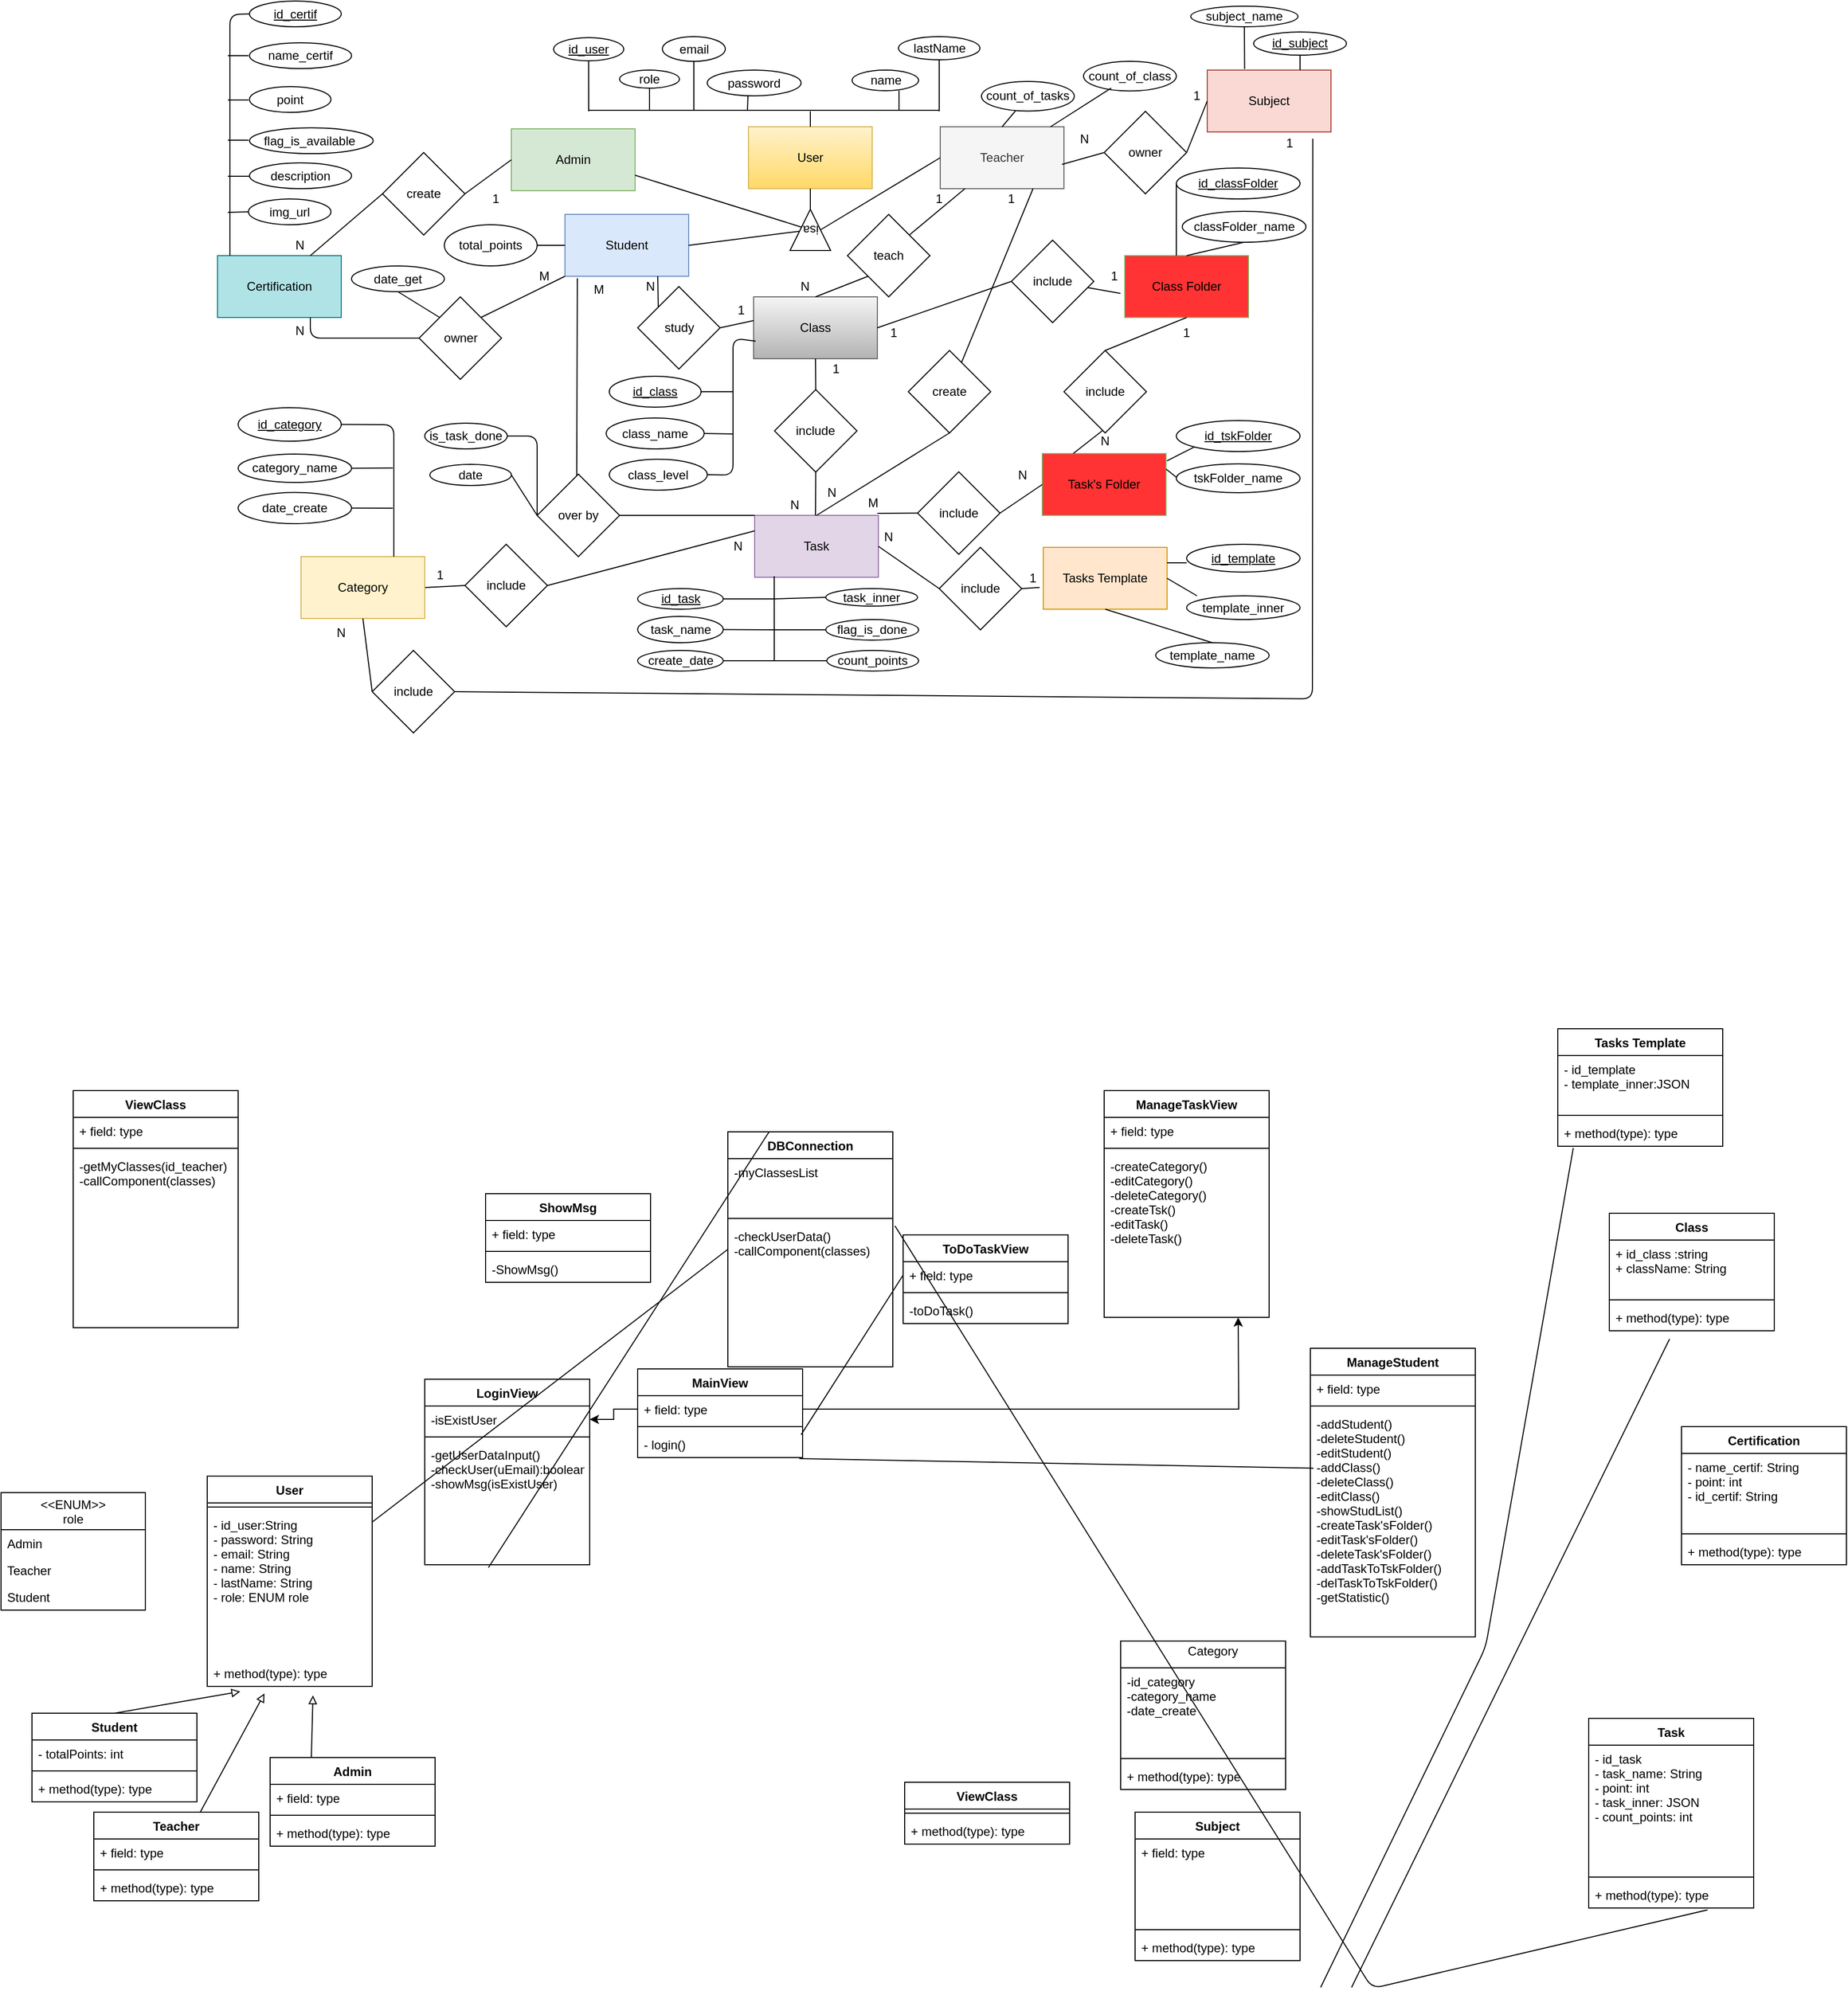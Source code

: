 <mxfile version="13.9.9" type="device"><diagram id="citroUXU-4qU1QGH6VNC" name="Page-1"><mxGraphModel dx="2337" dy="1787" grid="1" gridSize="10" guides="1" tooltips="1" connect="1" arrows="1" fold="1" page="1" pageScale="1" pageWidth="850" pageHeight="1100" math="0" shadow="0"><root><mxCell id="0"/><mxCell id="1" parent="0"/><mxCell id="K24zRtOoZntV-3_vi-3j-1" value="User" style="swimlane;fontStyle=1;align=center;verticalAlign=top;childLayout=stackLayout;horizontal=1;startSize=26;horizontalStack=0;resizeParent=1;resizeParentMax=0;resizeLast=0;collapsible=1;marginBottom=0;" parent="1" vertex="1"><mxGeometry x="-70" y="1334" width="160" height="204" as="geometry"/></mxCell><mxCell id="K24zRtOoZntV-3_vi-3j-3" value="" style="line;strokeWidth=1;fillColor=none;align=left;verticalAlign=middle;spacingTop=-1;spacingLeft=3;spacingRight=3;rotatable=0;labelPosition=right;points=[];portConstraint=eastwest;" parent="K24zRtOoZntV-3_vi-3j-1" vertex="1"><mxGeometry y="26" width="160" height="8" as="geometry"/></mxCell><mxCell id="K24zRtOoZntV-3_vi-3j-2" value="- id_user:String&#10;- password: String&#10;- email: String&#10;- name: String&#10;- lastName: String&#10;- role: ENUM role" style="text;strokeColor=none;fillColor=none;align=left;verticalAlign=top;spacingLeft=4;spacingRight=4;overflow=hidden;rotatable=0;points=[[0,0.5],[1,0.5]];portConstraint=eastwest;" parent="K24zRtOoZntV-3_vi-3j-1" vertex="1"><mxGeometry y="34" width="160" height="144" as="geometry"/></mxCell><mxCell id="K24zRtOoZntV-3_vi-3j-4" value="+ method(type): type" style="text;strokeColor=none;fillColor=none;align=left;verticalAlign=top;spacingLeft=4;spacingRight=4;overflow=hidden;rotatable=0;points=[[0,0.5],[1,0.5]];portConstraint=eastwest;" parent="K24zRtOoZntV-3_vi-3j-1" vertex="1"><mxGeometry y="178" width="160" height="26" as="geometry"/></mxCell><mxCell id="K24zRtOoZntV-3_vi-3j-5" value="Student" style="swimlane;fontStyle=1;align=center;verticalAlign=top;childLayout=stackLayout;horizontal=1;startSize=26;horizontalStack=0;resizeParent=1;resizeParentMax=0;resizeLast=0;collapsible=1;marginBottom=0;" parent="1" vertex="1"><mxGeometry x="-240" y="1564" width="160" height="86" as="geometry"/></mxCell><mxCell id="K24zRtOoZntV-3_vi-3j-6" value="- totalPoints: int" style="text;strokeColor=none;fillColor=none;align=left;verticalAlign=top;spacingLeft=4;spacingRight=4;overflow=hidden;rotatable=0;points=[[0,0.5],[1,0.5]];portConstraint=eastwest;" parent="K24zRtOoZntV-3_vi-3j-5" vertex="1"><mxGeometry y="26" width="160" height="26" as="geometry"/></mxCell><mxCell id="K24zRtOoZntV-3_vi-3j-7" value="" style="line;strokeWidth=1;fillColor=none;align=left;verticalAlign=middle;spacingTop=-1;spacingLeft=3;spacingRight=3;rotatable=0;labelPosition=right;points=[];portConstraint=eastwest;" parent="K24zRtOoZntV-3_vi-3j-5" vertex="1"><mxGeometry y="52" width="160" height="8" as="geometry"/></mxCell><mxCell id="K24zRtOoZntV-3_vi-3j-8" value="+ method(type): type" style="text;strokeColor=none;fillColor=none;align=left;verticalAlign=top;spacingLeft=4;spacingRight=4;overflow=hidden;rotatable=0;points=[[0,0.5],[1,0.5]];portConstraint=eastwest;" parent="K24zRtOoZntV-3_vi-3j-5" vertex="1"><mxGeometry y="60" width="160" height="26" as="geometry"/></mxCell><mxCell id="K24zRtOoZntV-3_vi-3j-9" value="Teacher" style="swimlane;fontStyle=1;align=center;verticalAlign=top;childLayout=stackLayout;horizontal=1;startSize=26;horizontalStack=0;resizeParent=1;resizeParentMax=0;resizeLast=0;collapsible=1;marginBottom=0;" parent="1" vertex="1"><mxGeometry x="-180" y="1660" width="160" height="86" as="geometry"/></mxCell><mxCell id="K24zRtOoZntV-3_vi-3j-10" value="+ field: type" style="text;strokeColor=none;fillColor=none;align=left;verticalAlign=top;spacingLeft=4;spacingRight=4;overflow=hidden;rotatable=0;points=[[0,0.5],[1,0.5]];portConstraint=eastwest;" parent="K24zRtOoZntV-3_vi-3j-9" vertex="1"><mxGeometry y="26" width="160" height="26" as="geometry"/></mxCell><mxCell id="K24zRtOoZntV-3_vi-3j-11" value="" style="line;strokeWidth=1;fillColor=none;align=left;verticalAlign=middle;spacingTop=-1;spacingLeft=3;spacingRight=3;rotatable=0;labelPosition=right;points=[];portConstraint=eastwest;" parent="K24zRtOoZntV-3_vi-3j-9" vertex="1"><mxGeometry y="52" width="160" height="8" as="geometry"/></mxCell><mxCell id="K24zRtOoZntV-3_vi-3j-12" value="+ method(type): type" style="text;strokeColor=none;fillColor=none;align=left;verticalAlign=top;spacingLeft=4;spacingRight=4;overflow=hidden;rotatable=0;points=[[0,0.5],[1,0.5]];portConstraint=eastwest;" parent="K24zRtOoZntV-3_vi-3j-9" vertex="1"><mxGeometry y="60" width="160" height="26" as="geometry"/></mxCell><mxCell id="K24zRtOoZntV-3_vi-3j-13" value="Admin" style="swimlane;fontStyle=1;align=center;verticalAlign=top;childLayout=stackLayout;horizontal=1;startSize=26;horizontalStack=0;resizeParent=1;resizeParentMax=0;resizeLast=0;collapsible=1;marginBottom=0;" parent="1" vertex="1"><mxGeometry x="-9" y="1607" width="160" height="86" as="geometry"/></mxCell><mxCell id="K24zRtOoZntV-3_vi-3j-14" value="+ field: type" style="text;strokeColor=none;fillColor=none;align=left;verticalAlign=top;spacingLeft=4;spacingRight=4;overflow=hidden;rotatable=0;points=[[0,0.5],[1,0.5]];portConstraint=eastwest;" parent="K24zRtOoZntV-3_vi-3j-13" vertex="1"><mxGeometry y="26" width="160" height="26" as="geometry"/></mxCell><mxCell id="K24zRtOoZntV-3_vi-3j-15" value="" style="line;strokeWidth=1;fillColor=none;align=left;verticalAlign=middle;spacingTop=-1;spacingLeft=3;spacingRight=3;rotatable=0;labelPosition=right;points=[];portConstraint=eastwest;" parent="K24zRtOoZntV-3_vi-3j-13" vertex="1"><mxGeometry y="52" width="160" height="8" as="geometry"/></mxCell><mxCell id="K24zRtOoZntV-3_vi-3j-16" value="+ method(type): type" style="text;strokeColor=none;fillColor=none;align=left;verticalAlign=top;spacingLeft=4;spacingRight=4;overflow=hidden;rotatable=0;points=[[0,0.5],[1,0.5]];portConstraint=eastwest;" parent="K24zRtOoZntV-3_vi-3j-13" vertex="1"><mxGeometry y="60" width="160" height="26" as="geometry"/></mxCell><mxCell id="K24zRtOoZntV-3_vi-3j-17" value="" style="endArrow=block;html=1;exitX=0.5;exitY=0;exitDx=0;exitDy=0;entryX=0.2;entryY=1.192;entryDx=0;entryDy=0;entryPerimeter=0;endFill=0;" parent="1" source="K24zRtOoZntV-3_vi-3j-5" target="K24zRtOoZntV-3_vi-3j-4" edge="1"><mxGeometry width="50" height="50" relative="1" as="geometry"><mxPoint x="230" y="1624" as="sourcePoint"/><mxPoint x="280" y="1574" as="targetPoint"/></mxGeometry></mxCell><mxCell id="K24zRtOoZntV-3_vi-3j-18" value="" style="endArrow=block;html=1;entryX=0.347;entryY=1.265;entryDx=0;entryDy=0;entryPerimeter=0;endFill=0;" parent="1" source="K24zRtOoZntV-3_vi-3j-9" target="K24zRtOoZntV-3_vi-3j-4" edge="1"><mxGeometry width="50" height="50" relative="1" as="geometry"><mxPoint x="-150" y="1574" as="sourcePoint"/><mxPoint x="-28" y="1472.992" as="targetPoint"/></mxGeometry></mxCell><mxCell id="K24zRtOoZntV-3_vi-3j-19" value="" style="endArrow=block;html=1;exitX=0.25;exitY=0;exitDx=0;exitDy=0;entryX=0.641;entryY=1.337;entryDx=0;entryDy=0;entryPerimeter=0;endFill=0;" parent="1" source="K24zRtOoZntV-3_vi-3j-13" target="K24zRtOoZntV-3_vi-3j-4" edge="1"><mxGeometry width="50" height="50" relative="1" as="geometry"><mxPoint x="-140" y="1584" as="sourcePoint"/><mxPoint x="-18" y="1482.992" as="targetPoint"/></mxGeometry></mxCell><mxCell id="K24zRtOoZntV-3_vi-3j-20" value="Certification" style="swimlane;fontStyle=1;align=center;verticalAlign=top;childLayout=stackLayout;horizontal=1;startSize=26;horizontalStack=0;resizeParent=1;resizeParentMax=0;resizeLast=0;collapsible=1;marginBottom=0;" parent="1" vertex="1"><mxGeometry x="1360" y="1286" width="160" height="134" as="geometry"/></mxCell><mxCell id="K24zRtOoZntV-3_vi-3j-21" value="- name_certif: String&#10;- point: int&#10;- id_certif: String&#10;&#10;&#10;" style="text;strokeColor=none;fillColor=none;align=left;verticalAlign=top;spacingLeft=4;spacingRight=4;overflow=hidden;rotatable=0;points=[[0,0.5],[1,0.5]];portConstraint=eastwest;" parent="K24zRtOoZntV-3_vi-3j-20" vertex="1"><mxGeometry y="26" width="160" height="74" as="geometry"/></mxCell><mxCell id="K24zRtOoZntV-3_vi-3j-22" value="" style="line;strokeWidth=1;fillColor=none;align=left;verticalAlign=middle;spacingTop=-1;spacingLeft=3;spacingRight=3;rotatable=0;labelPosition=right;points=[];portConstraint=eastwest;" parent="K24zRtOoZntV-3_vi-3j-20" vertex="1"><mxGeometry y="100" width="160" height="8" as="geometry"/></mxCell><mxCell id="K24zRtOoZntV-3_vi-3j-23" value="+ method(type): type" style="text;strokeColor=none;fillColor=none;align=left;verticalAlign=top;spacingLeft=4;spacingRight=4;overflow=hidden;rotatable=0;points=[[0,0.5],[1,0.5]];portConstraint=eastwest;" parent="K24zRtOoZntV-3_vi-3j-20" vertex="1"><mxGeometry y="108" width="160" height="26" as="geometry"/></mxCell><mxCell id="K24zRtOoZntV-3_vi-3j-24" value="Class" style="swimlane;fontStyle=1;align=center;verticalAlign=top;childLayout=stackLayout;horizontal=1;startSize=26;horizontalStack=0;resizeParent=1;resizeParentMax=0;resizeLast=0;collapsible=1;marginBottom=0;" parent="1" vertex="1"><mxGeometry x="1290" y="1079" width="160" height="114" as="geometry"/></mxCell><mxCell id="K24zRtOoZntV-3_vi-3j-25" value="+ id_class :string&#10;+ className: String&#10;&#10;" style="text;strokeColor=none;fillColor=none;align=left;verticalAlign=top;spacingLeft=4;spacingRight=4;overflow=hidden;rotatable=0;points=[[0,0.5],[1,0.5]];portConstraint=eastwest;" parent="K24zRtOoZntV-3_vi-3j-24" vertex="1"><mxGeometry y="26" width="160" height="54" as="geometry"/></mxCell><mxCell id="K24zRtOoZntV-3_vi-3j-26" value="" style="line;strokeWidth=1;fillColor=none;align=left;verticalAlign=middle;spacingTop=-1;spacingLeft=3;spacingRight=3;rotatable=0;labelPosition=right;points=[];portConstraint=eastwest;" parent="K24zRtOoZntV-3_vi-3j-24" vertex="1"><mxGeometry y="80" width="160" height="8" as="geometry"/></mxCell><mxCell id="K24zRtOoZntV-3_vi-3j-27" value="+ method(type): type" style="text;strokeColor=none;fillColor=none;align=left;verticalAlign=top;spacingLeft=4;spacingRight=4;overflow=hidden;rotatable=0;points=[[0,0.5],[1,0.5]];portConstraint=eastwest;" parent="K24zRtOoZntV-3_vi-3j-24" vertex="1"><mxGeometry y="88" width="160" height="26" as="geometry"/></mxCell><mxCell id="K24zRtOoZntV-3_vi-3j-28" value="Task" style="swimlane;fontStyle=1;align=center;verticalAlign=top;childLayout=stackLayout;horizontal=1;startSize=26;horizontalStack=0;resizeParent=1;resizeParentMax=0;resizeLast=0;collapsible=1;marginBottom=0;" parent="1" vertex="1"><mxGeometry x="1270" y="1569" width="160" height="184" as="geometry"/></mxCell><mxCell id="K24zRtOoZntV-3_vi-3j-29" value="- id_task&#10;- task_name: String&#10;- point: int&#10;- task_inner: JSON&#10;- count_points: int" style="text;strokeColor=none;fillColor=none;align=left;verticalAlign=top;spacingLeft=4;spacingRight=4;overflow=hidden;rotatable=0;points=[[0,0.5],[1,0.5]];portConstraint=eastwest;" parent="K24zRtOoZntV-3_vi-3j-28" vertex="1"><mxGeometry y="26" width="160" height="124" as="geometry"/></mxCell><mxCell id="K24zRtOoZntV-3_vi-3j-30" value="" style="line;strokeWidth=1;fillColor=none;align=left;verticalAlign=middle;spacingTop=-1;spacingLeft=3;spacingRight=3;rotatable=0;labelPosition=right;points=[];portConstraint=eastwest;" parent="K24zRtOoZntV-3_vi-3j-28" vertex="1"><mxGeometry y="150" width="160" height="8" as="geometry"/></mxCell><mxCell id="K24zRtOoZntV-3_vi-3j-31" value="+ method(type): type" style="text;strokeColor=none;fillColor=none;align=left;verticalAlign=top;spacingLeft=4;spacingRight=4;overflow=hidden;rotatable=0;points=[[0,0.5],[1,0.5]];portConstraint=eastwest;" parent="K24zRtOoZntV-3_vi-3j-28" vertex="1"><mxGeometry y="158" width="160" height="26" as="geometry"/></mxCell><mxCell id="K24zRtOoZntV-3_vi-3j-32" value="Tasks Template" style="swimlane;fontStyle=1;align=center;verticalAlign=top;childLayout=stackLayout;horizontal=1;startSize=26;horizontalStack=0;resizeParent=1;resizeParentMax=0;resizeLast=0;collapsible=1;marginBottom=0;" parent="1" vertex="1"><mxGeometry x="1240" y="900" width="160" height="114" as="geometry"/></mxCell><mxCell id="K24zRtOoZntV-3_vi-3j-33" value="- id_template&#10;- template_inner:JSON" style="text;strokeColor=none;fillColor=none;align=left;verticalAlign=top;spacingLeft=4;spacingRight=4;overflow=hidden;rotatable=0;points=[[0,0.5],[1,0.5]];portConstraint=eastwest;" parent="K24zRtOoZntV-3_vi-3j-32" vertex="1"><mxGeometry y="26" width="160" height="54" as="geometry"/></mxCell><mxCell id="K24zRtOoZntV-3_vi-3j-34" value="" style="line;strokeWidth=1;fillColor=none;align=left;verticalAlign=middle;spacingTop=-1;spacingLeft=3;spacingRight=3;rotatable=0;labelPosition=right;points=[];portConstraint=eastwest;" parent="K24zRtOoZntV-3_vi-3j-32" vertex="1"><mxGeometry y="80" width="160" height="8" as="geometry"/></mxCell><mxCell id="K24zRtOoZntV-3_vi-3j-35" value="+ method(type): type" style="text;strokeColor=none;fillColor=none;align=left;verticalAlign=top;spacingLeft=4;spacingRight=4;overflow=hidden;rotatable=0;points=[[0,0.5],[1,0.5]];portConstraint=eastwest;" parent="K24zRtOoZntV-3_vi-3j-32" vertex="1"><mxGeometry y="88" width="160" height="26" as="geometry"/></mxCell><mxCell id="K24zRtOoZntV-3_vi-3j-36" value="Subject" style="swimlane;fontStyle=1;align=center;verticalAlign=top;childLayout=stackLayout;horizontal=1;startSize=26;horizontalStack=0;resizeParent=1;resizeParentMax=0;resizeLast=0;collapsible=1;marginBottom=0;" parent="1" vertex="1"><mxGeometry x="830" y="1660" width="160" height="144" as="geometry"/></mxCell><mxCell id="K24zRtOoZntV-3_vi-3j-37" value="+ field: type" style="text;strokeColor=none;fillColor=none;align=left;verticalAlign=top;spacingLeft=4;spacingRight=4;overflow=hidden;rotatable=0;points=[[0,0.5],[1,0.5]];portConstraint=eastwest;" parent="K24zRtOoZntV-3_vi-3j-36" vertex="1"><mxGeometry y="26" width="160" height="84" as="geometry"/></mxCell><mxCell id="K24zRtOoZntV-3_vi-3j-38" value="" style="line;strokeWidth=1;fillColor=none;align=left;verticalAlign=middle;spacingTop=-1;spacingLeft=3;spacingRight=3;rotatable=0;labelPosition=right;points=[];portConstraint=eastwest;" parent="K24zRtOoZntV-3_vi-3j-36" vertex="1"><mxGeometry y="110" width="160" height="8" as="geometry"/></mxCell><mxCell id="K24zRtOoZntV-3_vi-3j-39" value="+ method(type): type" style="text;strokeColor=none;fillColor=none;align=left;verticalAlign=top;spacingLeft=4;spacingRight=4;overflow=hidden;rotatable=0;points=[[0,0.5],[1,0.5]];portConstraint=eastwest;" parent="K24zRtOoZntV-3_vi-3j-36" vertex="1"><mxGeometry y="118" width="160" height="26" as="geometry"/></mxCell><mxCell id="K24zRtOoZntV-3_vi-3j-40" value="&lt;&lt;ENUM&gt;&gt;&#10;role" style="swimlane;fontStyle=0;childLayout=stackLayout;horizontal=1;startSize=36;fillColor=none;horizontalStack=0;resizeParent=1;resizeParentMax=0;resizeLast=0;collapsible=1;marginBottom=0;" parent="1" vertex="1"><mxGeometry x="-270" y="1350" width="140" height="114" as="geometry"/></mxCell><mxCell id="K24zRtOoZntV-3_vi-3j-41" value="Admin" style="text;strokeColor=none;fillColor=none;align=left;verticalAlign=top;spacingLeft=4;spacingRight=4;overflow=hidden;rotatable=0;points=[[0,0.5],[1,0.5]];portConstraint=eastwest;" parent="K24zRtOoZntV-3_vi-3j-40" vertex="1"><mxGeometry y="36" width="140" height="26" as="geometry"/></mxCell><mxCell id="K24zRtOoZntV-3_vi-3j-42" value="Teacher" style="text;strokeColor=none;fillColor=none;align=left;verticalAlign=top;spacingLeft=4;spacingRight=4;overflow=hidden;rotatable=0;points=[[0,0.5],[1,0.5]];portConstraint=eastwest;" parent="K24zRtOoZntV-3_vi-3j-40" vertex="1"><mxGeometry y="62" width="140" height="26" as="geometry"/></mxCell><mxCell id="K24zRtOoZntV-3_vi-3j-43" value="Student" style="text;strokeColor=none;fillColor=none;align=left;verticalAlign=top;spacingLeft=4;spacingRight=4;overflow=hidden;rotatable=0;points=[[0,0.5],[1,0.5]];portConstraint=eastwest;" parent="K24zRtOoZntV-3_vi-3j-40" vertex="1"><mxGeometry y="88" width="140" height="26" as="geometry"/></mxCell><mxCell id="Fzkybpw-dfH8qvvgGlZj-28" value="" style="swimlane;fontStyle=1;align=center;verticalAlign=top;childLayout=stackLayout;horizontal=1;startSize=26;horizontalStack=0;resizeParent=1;resizeParentMax=0;resizeLast=0;collapsible=1;marginBottom=0;" parent="1" vertex="1"><mxGeometry x="816" y="1494" width="160" height="144" as="geometry"/></mxCell><mxCell id="Fzkybpw-dfH8qvvgGlZj-29" value="-id_category&#10;-category_name&#10;-date_create" style="text;strokeColor=none;fillColor=none;align=left;verticalAlign=top;spacingLeft=4;spacingRight=4;overflow=hidden;rotatable=0;points=[[0,0.5],[1,0.5]];portConstraint=eastwest;" parent="Fzkybpw-dfH8qvvgGlZj-28" vertex="1"><mxGeometry y="26" width="160" height="84" as="geometry"/></mxCell><mxCell id="Fzkybpw-dfH8qvvgGlZj-30" value="" style="line;strokeWidth=1;fillColor=none;align=left;verticalAlign=middle;spacingTop=-1;spacingLeft=3;spacingRight=3;rotatable=0;labelPosition=right;points=[];portConstraint=eastwest;" parent="Fzkybpw-dfH8qvvgGlZj-28" vertex="1"><mxGeometry y="110" width="160" height="8" as="geometry"/></mxCell><mxCell id="Fzkybpw-dfH8qvvgGlZj-31" value="+ method(type): type" style="text;strokeColor=none;fillColor=none;align=left;verticalAlign=top;spacingLeft=4;spacingRight=4;overflow=hidden;rotatable=0;points=[[0,0.5],[1,0.5]];portConstraint=eastwest;" parent="Fzkybpw-dfH8qvvgGlZj-28" vertex="1"><mxGeometry y="118" width="160" height="26" as="geometry"/></mxCell><mxCell id="Fzkybpw-dfH8qvvgGlZj-32" value="Category" style="text;html=1;align=center;verticalAlign=middle;resizable=0;points=[];autosize=1;" parent="1" vertex="1"><mxGeometry x="875" y="1494" width="60" height="20" as="geometry"/></mxCell><mxCell id="KqQPw_3xx_vF-DBAh_zQ-1" value="ViewClass" style="swimlane;fontStyle=1;align=center;verticalAlign=top;childLayout=stackLayout;horizontal=1;startSize=26;horizontalStack=0;resizeParent=1;resizeParentMax=0;resizeLast=0;collapsible=1;marginBottom=0;" parent="1" vertex="1"><mxGeometry x="606.5" y="1631" width="160" height="60" as="geometry"/></mxCell><mxCell id="KqQPw_3xx_vF-DBAh_zQ-3" value="" style="line;strokeWidth=1;fillColor=none;align=left;verticalAlign=middle;spacingTop=-1;spacingLeft=3;spacingRight=3;rotatable=0;labelPosition=right;points=[];portConstraint=eastwest;" parent="KqQPw_3xx_vF-DBAh_zQ-1" vertex="1"><mxGeometry y="26" width="160" height="8" as="geometry"/></mxCell><mxCell id="KqQPw_3xx_vF-DBAh_zQ-4" value="+ method(type): type" style="text;strokeColor=none;fillColor=none;align=left;verticalAlign=top;spacingLeft=4;spacingRight=4;overflow=hidden;rotatable=0;points=[[0,0.5],[1,0.5]];portConstraint=eastwest;" parent="KqQPw_3xx_vF-DBAh_zQ-1" vertex="1"><mxGeometry y="34" width="160" height="26" as="geometry"/></mxCell><mxCell id="GWb6KoNu6GUE-jt_XB-O-1" value="Student" style="rounded=0;whiteSpace=wrap;html=1;fillColor=#dae8fc;strokeColor=#6c8ebf;" parent="1" vertex="1"><mxGeometry x="277" y="110" width="120" height="60" as="geometry"/></mxCell><mxCell id="GWb6KoNu6GUE-jt_XB-O-2" value="Teacher" style="rounded=0;whiteSpace=wrap;html=1;fillColor=#f5f5f5;strokeColor=#666666;fontColor=#333333;" parent="1" vertex="1"><mxGeometry x="641" y="25" width="120" height="60" as="geometry"/></mxCell><mxCell id="GWb6KoNu6GUE-jt_XB-O-3" value="&lt;p style=&quot;margin: 0in ; font-family: &amp;#34;calibri&amp;#34; ; font-size: 12.0pt&quot;&gt;&lt;br&gt;&lt;/p&gt;" style="text;whiteSpace=wrap;html=1;" parent="1" vertex="1"><mxGeometry x="51" y="110" width="90" height="30" as="geometry"/></mxCell><mxCell id="GWb6KoNu6GUE-jt_XB-O-5" value="password" style="ellipse;whiteSpace=wrap;html=1;" parent="1" vertex="1"><mxGeometry x="415" y="-30" width="91" height="25" as="geometry"/></mxCell><mxCell id="GWb6KoNu6GUE-jt_XB-O-7" value="lastName" style="ellipse;whiteSpace=wrap;html=1;" parent="1" vertex="1"><mxGeometry x="600.5" y="-62.5" width="79" height="22.5" as="geometry"/></mxCell><mxCell id="GWb6KoNu6GUE-jt_XB-O-8" value="name" style="ellipse;whiteSpace=wrap;html=1;" parent="1" vertex="1"><mxGeometry x="555.5" y="-30" width="64.5" height="20" as="geometry"/></mxCell><mxCell id="GWb6KoNu6GUE-jt_XB-O-9" value="User" style="rounded=0;whiteSpace=wrap;html=1;gradientColor=#ffd966;fillColor=#fff2cc;strokeColor=#d6b656;" parent="1" vertex="1"><mxGeometry x="455" y="25" width="120" height="60" as="geometry"/></mxCell><mxCell id="GWb6KoNu6GUE-jt_XB-O-10" value="isa" style="triangle;whiteSpace=wrap;html=1;rotation=-180;direction=south;" parent="1" vertex="1"><mxGeometry x="495.3" y="105" width="39.4" height="40" as="geometry"/></mxCell><mxCell id="GWb6KoNu6GUE-jt_XB-O-11" value="" style="endArrow=none;html=1;exitX=1;exitY=0.5;exitDx=0;exitDy=0;entryX=0.5;entryY=1;entryDx=0;entryDy=0;" parent="1" source="GWb6KoNu6GUE-jt_XB-O-10" target="GWb6KoNu6GUE-jt_XB-O-9" edge="1"><mxGeometry width="50" height="50" relative="1" as="geometry"><mxPoint x="340" y="90" as="sourcePoint"/><mxPoint x="510" y="130" as="targetPoint"/><Array as="points"/></mxGeometry></mxCell><mxCell id="GWb6KoNu6GUE-jt_XB-O-12" value="" style="endArrow=none;html=1;exitX=1;exitY=0.5;exitDx=0;exitDy=0;" parent="1" source="GWb6KoNu6GUE-jt_XB-O-1" target="GWb6KoNu6GUE-jt_XB-O-10" edge="1"><mxGeometry width="50" height="50" relative="1" as="geometry"><mxPoint x="260" y="130" as="sourcePoint"/><mxPoint x="430" y="50" as="targetPoint"/></mxGeometry></mxCell><mxCell id="GWb6KoNu6GUE-jt_XB-O-13" value="Task" style="rounded=0;whiteSpace=wrap;html=1;fillColor=#e1d5e7;strokeColor=#9673a6;" parent="1" vertex="1"><mxGeometry x="461" y="402" width="120" height="60" as="geometry"/></mxCell><mxCell id="GWb6KoNu6GUE-jt_XB-O-14" value="id_task&lt;span style=&quot;color: rgba(0 , 0 , 0 , 0) ; font-family: monospace ; font-size: 0px&quot;&gt;%3CmxGraphModel%3E%3Croot%3E%3CmxCell%20id%3D%220%22%2F%3E%3CmxCell%20id%3D%221%22%20parent%3D%220%22%2F%3E%3CmxCell%20id%3D%222%22%20value%3D%22id_student%22%20style%3D%22ellipse%3BwhiteSpace%3Dwrap%3Bhtml%3D1%3B%22%20vertex%3D%221%22%20parent%3D%221%22%3E%3CmxGeometry%20x%3D%2221%22%20y%3D%22120%22%20width%3D%22120%22%20height%3D%2240%22%20as%3D%22geometry%22%2F%3E%3C%2FmxCell%3E%3C%2Froot%3E%3C%2FmxGraphModel%3E&lt;/span&gt;&lt;span style=&quot;color: rgba(0 , 0 , 0 , 0) ; font-family: monospace ; font-size: 0px&quot;&gt;%3CmxGraphModel%3E%3Croot%3E%3CmxCell%20id%3D%220%22%2F%3E%3CmxCell%20id%3D%221%22%20parent%3D%220%22%2F%3E%3CmxCell%20id%3D%222%22%20value%3D%22id_student%22%20style%3D%22ellipse%3BwhiteSpace%3Dwrap%3Bhtml%3D1%3B%22%20vertex%3D%221%22%20parent%3D%221%22%3E%3CmxGeometry%20x%3D%2221%22%20y%3D%22120%22%20width%3D%22120%22%20height%3D%2240%22%20as%3D%22geometry%22%2F%3E%3C%2FmxCell%3E%3C%2Froot%3E%3C%2FmxGraphModel%3E&lt;/span&gt;&lt;span style=&quot;color: rgba(0 , 0 , 0 , 0) ; font-family: monospace ; font-size: 0px&quot;&gt;%3CmxGraphModel%3E%3Croot%3E%3CmxCell%20id%3D%220%22%2F%3E%3CmxCell%20id%3D%221%22%20parent%3D%220%22%2F%3E%3CmxCell%20id%3D%222%22%20value%3D%22id_student%22%20style%3D%22ellipse%3BwhiteSpace%3Dwrap%3Bhtml%3D1%3B%22%20vertex%3D%221%22%20parent%3D%221%22%3E%3CmxGeometry%20x%3D%2221%22%20y%3D%22120%22%20width%3D%22120%22%20height%3D%2240%22%20as%3D%22geometry%22%2F%3E%3C%2FmxCell%3E%3C%2Froot%3E%3C%2FmxGraphModel%3E&lt;/span&gt;" style="ellipse;whiteSpace=wrap;html=1;fontStyle=4" parent="1" vertex="1"><mxGeometry x="347.5" y="473" width="83" height="20" as="geometry"/></mxCell><mxCell id="GWb6KoNu6GUE-jt_XB-O-15" value="task_name" style="ellipse;whiteSpace=wrap;html=1;" parent="1" vertex="1"><mxGeometry x="347.5" y="500" width="83" height="25.5" as="geometry"/></mxCell><mxCell id="GWb6KoNu6GUE-jt_XB-O-16" value="task_inner" style="ellipse;whiteSpace=wrap;html=1;" parent="1" vertex="1"><mxGeometry x="530" y="473" width="89" height="17" as="geometry"/></mxCell><mxCell id="GWb6KoNu6GUE-jt_XB-O-17" value="Tasks Template" style="rounded=0;whiteSpace=wrap;html=1;fillColor=#ffe6cc;strokeColor=#d79b00;" parent="1" vertex="1"><mxGeometry x="741" y="433" width="120" height="60" as="geometry"/></mxCell><mxCell id="GWb6KoNu6GUE-jt_XB-O-18" value="id_template" style="ellipse;whiteSpace=wrap;html=1;fontStyle=4" parent="1" vertex="1"><mxGeometry x="880" y="430" width="110" height="27" as="geometry"/></mxCell><mxCell id="GWb6KoNu6GUE-jt_XB-O-19" value="template_inner" style="ellipse;whiteSpace=wrap;html=1;" parent="1" vertex="1"><mxGeometry x="880" y="480" width="110" height="23" as="geometry"/></mxCell><mxCell id="GWb6KoNu6GUE-jt_XB-O-20" value="Subject" style="rounded=0;whiteSpace=wrap;html=1;fillColor=#fad9d5;strokeColor=#ae4132;" parent="1" vertex="1"><mxGeometry x="900" y="-30" width="120" height="60" as="geometry"/></mxCell><mxCell id="GWb6KoNu6GUE-jt_XB-O-21" value="id_subject" style="ellipse;whiteSpace=wrap;html=1;fontStyle=4" parent="1" vertex="1"><mxGeometry x="945" y="-67" width="90" height="22.5" as="geometry"/></mxCell><mxCell id="GWb6KoNu6GUE-jt_XB-O-22" value="subject_name" style="ellipse;whiteSpace=wrap;html=1;" parent="1" vertex="1"><mxGeometry x="884" y="-92" width="104" height="20" as="geometry"/></mxCell><mxCell id="GWb6KoNu6GUE-jt_XB-O-23" value="total_points" style="ellipse;whiteSpace=wrap;html=1;" parent="1" vertex="1"><mxGeometry x="160" y="120" width="90" height="40" as="geometry"/></mxCell><mxCell id="GWb6KoNu6GUE-jt_XB-O-24" value="Admin" style="rounded=0;whiteSpace=wrap;html=1;fillColor=#d5e8d4;strokeColor=#82b366;" parent="1" vertex="1"><mxGeometry x="225" y="27" width="120" height="60" as="geometry"/></mxCell><mxCell id="GWb6KoNu6GUE-jt_XB-O-25" value="Certification" style="rounded=0;whiteSpace=wrap;html=1;fillColor=#b0e3e6;strokeColor=#0e8088;" parent="1" vertex="1"><mxGeometry x="-60" y="150" width="120" height="60" as="geometry"/></mxCell><mxCell id="GWb6KoNu6GUE-jt_XB-O-26" value="Class" style="rounded=0;whiteSpace=wrap;html=1;gradientColor=#b3b3b3;fillColor=#f5f5f5;strokeColor=#666666;" parent="1" vertex="1"><mxGeometry x="460" y="190" width="120" height="60" as="geometry"/></mxCell><mxCell id="GWb6KoNu6GUE-jt_XB-O-27" value="&lt;u&gt;id_class&lt;/u&gt;" style="ellipse;whiteSpace=wrap;html=1;" parent="1" vertex="1"><mxGeometry x="320" y="267" width="89" height="30" as="geometry"/></mxCell><mxCell id="GWb6KoNu6GUE-jt_XB-O-28" value="class_name" style="ellipse;whiteSpace=wrap;html=1;" parent="1" vertex="1"><mxGeometry x="317" y="307.5" width="95" height="30" as="geometry"/></mxCell><mxCell id="GWb6KoNu6GUE-jt_XB-O-29" value="template_name" style="ellipse;whiteSpace=wrap;html=1;" parent="1" vertex="1"><mxGeometry x="850" y="525.5" width="110" height="24.5" as="geometry"/></mxCell><mxCell id="GWb6KoNu6GUE-jt_XB-O-31" value="" style="endArrow=none;html=1;exitX=0.5;exitY=1;exitDx=0;exitDy=0;" parent="1" source="8-bcMM5id6f67Cfw-4Za-11" edge="1"><mxGeometry width="50" height="50" relative="1" as="geometry"><mxPoint x="400.024" y="-41.476" as="sourcePoint"/><mxPoint x="402" y="9" as="targetPoint"/></mxGeometry></mxCell><mxCell id="GWb6KoNu6GUE-jt_XB-O-32" value="" style="endArrow=none;html=1;exitX=0.434;exitY=0.983;exitDx=0;exitDy=0;exitPerimeter=0;" parent="1" source="GWb6KoNu6GUE-jt_XB-O-5" edge="1"><mxGeometry width="50" height="50" relative="1" as="geometry"><mxPoint x="454" y="-8" as="sourcePoint"/><mxPoint x="454" y="9" as="targetPoint"/></mxGeometry></mxCell><mxCell id="GWb6KoNu6GUE-jt_XB-O-33" value="" style="endArrow=none;html=1;entryX=0.5;entryY=1;entryDx=0;entryDy=0;" parent="1" target="GWb6KoNu6GUE-jt_XB-O-7" edge="1"><mxGeometry width="50" height="50" relative="1" as="geometry"><mxPoint x="640" y="10" as="sourcePoint"/><mxPoint x="584.5" y="-117" as="targetPoint"/></mxGeometry></mxCell><mxCell id="GWb6KoNu6GUE-jt_XB-O-34" value="" style="endArrow=none;html=1;entryX=0;entryY=0.5;entryDx=0;entryDy=0;exitX=0.5;exitY=1;exitDx=0;exitDy=0;" parent="1" source="GWb6KoNu6GUE-jt_XB-O-10" target="GWb6KoNu6GUE-jt_XB-O-2" edge="1"><mxGeometry width="50" height="50" relative="1" as="geometry"><mxPoint x="500" y="290" as="sourcePoint"/><mxPoint x="550" y="240" as="targetPoint"/></mxGeometry></mxCell><mxCell id="GWb6KoNu6GUE-jt_XB-O-35" value="" style="endArrow=none;html=1;exitX=1;exitY=0.5;exitDx=0;exitDy=0;entryX=0;entryY=0.5;entryDx=0;entryDy=0;" parent="1" source="GWb6KoNu6GUE-jt_XB-O-23" target="GWb6KoNu6GUE-jt_XB-O-1" edge="1"><mxGeometry width="50" height="50" relative="1" as="geometry"><mxPoint x="500" y="290" as="sourcePoint"/><mxPoint x="307" y="223" as="targetPoint"/></mxGeometry></mxCell><mxCell id="GWb6KoNu6GUE-jt_XB-O-36" value="" style="endArrow=none;html=1;exitX=0.5;exitY=0;exitDx=0;exitDy=0;entryX=1;entryY=1;entryDx=0;entryDy=0;" parent="1" source="GWb6KoNu6GUE-jt_XB-O-26" target="GWb6KoNu6GUE-jt_XB-O-61" edge="1"><mxGeometry width="50" height="50" relative="1" as="geometry"><mxPoint x="630" y="370" as="sourcePoint"/><mxPoint x="526.687" y="346.177" as="targetPoint"/></mxGeometry></mxCell><mxCell id="GWb6KoNu6GUE-jt_XB-O-37" value="" style="endArrow=none;html=1;entryX=1;entryY=0.5;entryDx=0;entryDy=0;" parent="1" target="GWb6KoNu6GUE-jt_XB-O-27" edge="1"><mxGeometry width="50" height="50" relative="1" as="geometry"><mxPoint x="440" y="282" as="sourcePoint"/><mxPoint x="420" y="410" as="targetPoint"/></mxGeometry></mxCell><mxCell id="GWb6KoNu6GUE-jt_XB-O-38" value="" style="endArrow=none;html=1;entryX=1;entryY=0.5;entryDx=0;entryDy=0;" parent="1" target="GWb6KoNu6GUE-jt_XB-O-28" edge="1"><mxGeometry width="50" height="50" relative="1" as="geometry"><mxPoint x="440" y="323" as="sourcePoint"/><mxPoint x="580" y="420" as="targetPoint"/><Array as="points"/></mxGeometry></mxCell><mxCell id="GWb6KoNu6GUE-jt_XB-O-39" value="" style="endArrow=none;html=1;exitX=1;exitY=0.5;exitDx=0;exitDy=0;" parent="1" source="GWb6KoNu6GUE-jt_XB-O-60" edge="1"><mxGeometry width="50" height="50" relative="1" as="geometry"><mxPoint x="422.5" y="357.5" as="sourcePoint"/><mxPoint x="460" y="213" as="targetPoint"/></mxGeometry></mxCell><mxCell id="GWb6KoNu6GUE-jt_XB-O-40" value="" style="endArrow=none;html=1;entryX=0;entryY=0;entryDx=0;entryDy=0;exitX=0.75;exitY=1;exitDx=0;exitDy=0;" parent="1" source="GWb6KoNu6GUE-jt_XB-O-1" target="GWb6KoNu6GUE-jt_XB-O-60" edge="1"><mxGeometry width="50" height="50" relative="1" as="geometry"><mxPoint x="422" y="230" as="sourcePoint"/><mxPoint x="389.32" y="332.23" as="targetPoint"/><Array as="points"/></mxGeometry></mxCell><mxCell id="GWb6KoNu6GUE-jt_XB-O-41" value="" style="endArrow=none;html=1;entryX=1;entryY=0.75;entryDx=0;entryDy=0;" parent="1" source="GWb6KoNu6GUE-jt_XB-O-10" target="GWb6KoNu6GUE-jt_XB-O-24" edge="1"><mxGeometry width="50" height="50" relative="1" as="geometry"><mxPoint x="650" y="170" as="sourcePoint"/><mxPoint x="700" y="120" as="targetPoint"/></mxGeometry></mxCell><mxCell id="GWb6KoNu6GUE-jt_XB-O-42" value="" style="endArrow=none;html=1;entryX=1;entryY=0.5;entryDx=0;entryDy=0;" parent="1" target="GWb6KoNu6GUE-jt_XB-O-17" edge="1"><mxGeometry width="50" height="50" relative="1" as="geometry"><mxPoint x="890" y="480" as="sourcePoint"/><mxPoint x="965.75" y="620" as="targetPoint"/><Array as="points"/></mxGeometry></mxCell><mxCell id="GWb6KoNu6GUE-jt_XB-O-43" value="" style="endArrow=none;html=1;entryX=1;entryY=0.25;entryDx=0;entryDy=0;" parent="1" target="GWb6KoNu6GUE-jt_XB-O-17" edge="1"><mxGeometry width="50" height="50" relative="1" as="geometry"><mxPoint x="880" y="448" as="sourcePoint"/><mxPoint x="1105.75" y="630" as="targetPoint"/><Array as="points"/></mxGeometry></mxCell><mxCell id="GWb6KoNu6GUE-jt_XB-O-44" value="" style="endArrow=none;html=1;entryX=0;entryY=0.5;entryDx=0;entryDy=0;exitX=1;exitY=0.5;exitDx=0;exitDy=0;" parent="1" source="GWb6KoNu6GUE-jt_XB-O-13" target="GWb6KoNu6GUE-jt_XB-O-63" edge="1"><mxGeometry width="50" height="50" relative="1" as="geometry"><mxPoint x="700" y="730" as="sourcePoint"/><mxPoint x="840.75" y="650" as="targetPoint"/><Array as="points"/></mxGeometry></mxCell><mxCell id="GWb6KoNu6GUE-jt_XB-O-45" value="" style="endArrow=none;html=1;entryX=-0.03;entryY=0.647;entryDx=0;entryDy=0;entryPerimeter=0;exitX=1;exitY=0.5;exitDx=0;exitDy=0;" parent="1" source="GWb6KoNu6GUE-jt_XB-O-63" target="GWb6KoNu6GUE-jt_XB-O-17" edge="1"><mxGeometry width="50" height="50" relative="1" as="geometry"><mxPoint x="885.75" y="650" as="sourcePoint"/><mxPoint x="935.75" y="540" as="targetPoint"/></mxGeometry></mxCell><mxCell id="GWb6KoNu6GUE-jt_XB-O-46" value="" style="endArrow=none;html=1;exitX=1;exitY=0.5;exitDx=0;exitDy=0;" parent="1" source="GWb6KoNu6GUE-jt_XB-O-15" edge="1"><mxGeometry width="50" height="50" relative="1" as="geometry"><mxPoint x="499.25" y="488" as="sourcePoint"/><mxPoint x="480" y="513" as="targetPoint"/></mxGeometry></mxCell><mxCell id="GWb6KoNu6GUE-jt_XB-O-48" value="" style="endArrow=none;html=1;exitX=0;exitY=0.5;exitDx=0;exitDy=0;" parent="1" source="GWb6KoNu6GUE-jt_XB-O-98" edge="1"><mxGeometry width="50" height="50" relative="1" as="geometry"><mxPoint x="790" y="961.38" as="sourcePoint"/><mxPoint x="480" y="543" as="targetPoint"/></mxGeometry></mxCell><mxCell id="GWb6KoNu6GUE-jt_XB-O-50" value="" style="endArrow=none;html=1;exitX=0.5;exitY=1;exitDx=0;exitDy=0;entryX=0.302;entryY=-0.016;entryDx=0;entryDy=0;entryPerimeter=0;" parent="1" source="GWb6KoNu6GUE-jt_XB-O-22" target="GWb6KoNu6GUE-jt_XB-O-20" edge="1"><mxGeometry width="50" height="50" relative="1" as="geometry"><mxPoint x="1081" y="52.5" as="sourcePoint"/><mxPoint x="1131" y="2.5" as="targetPoint"/></mxGeometry></mxCell><mxCell id="GWb6KoNu6GUE-jt_XB-O-51" value="" style="endArrow=none;html=1;entryX=0.75;entryY=0;entryDx=0;entryDy=0;exitX=0.5;exitY=1;exitDx=0;exitDy=0;" parent="1" source="GWb6KoNu6GUE-jt_XB-O-21" target="GWb6KoNu6GUE-jt_XB-O-20" edge="1"><mxGeometry width="50" height="50" relative="1" as="geometry"><mxPoint x="1030" y="177.5" as="sourcePoint"/><mxPoint x="1080" y="127.5" as="targetPoint"/></mxGeometry></mxCell><mxCell id="GWb6KoNu6GUE-jt_XB-O-52" value="" style="endArrow=none;html=1;entryX=0;entryY=0.25;entryDx=0;entryDy=0;exitX=1;exitY=0.5;exitDx=0;exitDy=0;" parent="1" source="GWb6KoNu6GUE-jt_XB-O-62" target="GWb6KoNu6GUE-jt_XB-O-13" edge="1"><mxGeometry width="50" height="50" relative="1" as="geometry"><mxPoint x="390" y="625" as="sourcePoint"/><mxPoint x="475" y="605" as="targetPoint"/><Array as="points"/></mxGeometry></mxCell><mxCell id="GWb6KoNu6GUE-jt_XB-O-53" value="" style="endArrow=none;html=1;entryX=0;entryY=0.5;entryDx=0;entryDy=0;exitX=1;exitY=0.5;exitDx=0;exitDy=0;" parent="1" source="GWb6KoNu6GUE-jt_XB-O-100" target="GWb6KoNu6GUE-jt_XB-O-62" edge="1"><mxGeometry width="50" height="50" relative="1" as="geometry"><mxPoint x="271" y="615" as="sourcePoint"/><mxPoint x="220" y="660" as="targetPoint"/></mxGeometry></mxCell><mxCell id="GWb6KoNu6GUE-jt_XB-O-54" value="" style="endArrow=none;html=1;entryX=0.1;entryY=1.033;entryDx=0;entryDy=0;exitX=0.48;exitY=0.108;exitDx=0;exitDy=0;exitPerimeter=0;entryPerimeter=0;" parent="1" source="GWb6KoNu6GUE-jt_XB-O-64" target="GWb6KoNu6GUE-jt_XB-O-1" edge="1"><mxGeometry width="50" height="50" relative="1" as="geometry"><mxPoint x="270" y="370" as="sourcePoint"/><mxPoint x="460" y="440" as="targetPoint"/><Array as="points"/></mxGeometry></mxCell><mxCell id="GWb6KoNu6GUE-jt_XB-O-55" value="" style="endArrow=none;html=1;exitX=1;exitY=0.5;exitDx=0;exitDy=0;entryX=0;entryY=0;entryDx=0;entryDy=0;" parent="1" source="GWb6KoNu6GUE-jt_XB-O-64" target="GWb6KoNu6GUE-jt_XB-O-13" edge="1"><mxGeometry width="50" height="50" relative="1" as="geometry"><mxPoint x="270" y="410" as="sourcePoint"/><mxPoint x="460" y="440" as="targetPoint"/><Array as="points"/></mxGeometry></mxCell><mxCell id="GWb6KoNu6GUE-jt_XB-O-56" value="flag_is_done" style="ellipse;whiteSpace=wrap;html=1;" parent="1" vertex="1"><mxGeometry x="530" y="503" width="90" height="20" as="geometry"/></mxCell><mxCell id="GWb6KoNu6GUE-jt_XB-O-57" value="" style="endArrow=none;html=1;exitX=0;exitY=0.5;exitDx=0;exitDy=0;" parent="1" source="GWb6KoNu6GUE-jt_XB-O-56" edge="1"><mxGeometry width="50" height="50" relative="1" as="geometry"><mxPoint x="525" y="728" as="sourcePoint"/><mxPoint x="480" y="513" as="targetPoint"/></mxGeometry></mxCell><mxCell id="GWb6KoNu6GUE-jt_XB-O-59" value="" style="endArrow=none;html=1;" parent="1" edge="1"><mxGeometry width="50" height="50" relative="1" as="geometry"><mxPoint x="-30" y="38" as="sourcePoint"/><mxPoint x="-50" y="38" as="targetPoint"/></mxGeometry></mxCell><mxCell id="GWb6KoNu6GUE-jt_XB-O-60" value="study" style="rhombus;whiteSpace=wrap;html=1;" parent="1" vertex="1"><mxGeometry x="347.5" y="180" width="80" height="80" as="geometry"/></mxCell><mxCell id="GWb6KoNu6GUE-jt_XB-O-61" value="teach" style="rhombus;whiteSpace=wrap;html=1;direction=south;" parent="1" vertex="1"><mxGeometry x="551" y="110" width="80" height="80" as="geometry"/></mxCell><mxCell id="GWb6KoNu6GUE-jt_XB-O-62" value="include" style="rhombus;whiteSpace=wrap;html=1;" parent="1" vertex="1"><mxGeometry x="180" y="430" width="80" height="80" as="geometry"/></mxCell><mxCell id="GWb6KoNu6GUE-jt_XB-O-63" value="include" style="rhombus;whiteSpace=wrap;html=1;" parent="1" vertex="1"><mxGeometry x="640" y="433" width="80" height="80" as="geometry"/></mxCell><mxCell id="GWb6KoNu6GUE-jt_XB-O-64" value="over by" style="rhombus;whiteSpace=wrap;html=1;" parent="1" vertex="1"><mxGeometry x="250" y="362" width="80" height="80" as="geometry"/></mxCell><mxCell id="GWb6KoNu6GUE-jt_XB-O-67" value="role" style="ellipse;whiteSpace=wrap;html=1;" parent="1" vertex="1"><mxGeometry x="330" y="-30" width="58" height="17.5" as="geometry"/></mxCell><mxCell id="GWb6KoNu6GUE-jt_XB-O-68" value="" style="endArrow=none;html=1;entryX=0.5;entryY=1;entryDx=0;entryDy=0;" parent="1" target="GWb6KoNu6GUE-jt_XB-O-67" edge="1"><mxGeometry width="50" height="50" relative="1" as="geometry"><mxPoint x="359" y="9" as="sourcePoint"/><mxPoint x="1059" y="79" as="targetPoint"/></mxGeometry></mxCell><mxCell id="GWb6KoNu6GUE-jt_XB-O-69" value="owner" style="rhombus;whiteSpace=wrap;html=1;" parent="1" vertex="1"><mxGeometry x="135.5" y="190" width="80" height="80" as="geometry"/></mxCell><mxCell id="GWb6KoNu6GUE-jt_XB-O-70" value="" style="endArrow=none;html=1;exitX=0.75;exitY=1;exitDx=0;exitDy=0;entryX=0;entryY=0.5;entryDx=0;entryDy=0;" parent="1" source="GWb6KoNu6GUE-jt_XB-O-25" target="GWb6KoNu6GUE-jt_XB-O-69" edge="1"><mxGeometry width="50" height="50" relative="1" as="geometry"><mxPoint x="30" y="257.5" as="sourcePoint"/><mxPoint x="250" y="420" as="targetPoint"/><Array as="points"><mxPoint x="30" y="230"/></Array></mxGeometry></mxCell><mxCell id="GWb6KoNu6GUE-jt_XB-O-71" value="" style="endArrow=none;html=1;exitX=1;exitY=0;exitDx=0;exitDy=0;entryX=0;entryY=1;entryDx=0;entryDy=0;" parent="1" source="GWb6KoNu6GUE-jt_XB-O-69" target="GWb6KoNu6GUE-jt_XB-O-1" edge="1"><mxGeometry width="50" height="50" relative="1" as="geometry"><mxPoint x="200" y="470" as="sourcePoint"/><mxPoint x="327" y="230" as="targetPoint"/></mxGeometry></mxCell><mxCell id="GWb6KoNu6GUE-jt_XB-O-72" value="date_get" style="ellipse;whiteSpace=wrap;html=1;" parent="1" vertex="1"><mxGeometry x="70" y="160" width="90" height="25" as="geometry"/></mxCell><mxCell id="GWb6KoNu6GUE-jt_XB-O-73" value="name_certif" style="ellipse;whiteSpace=wrap;html=1;" parent="1" vertex="1"><mxGeometry x="-29" y="-56.5" width="99" height="25" as="geometry"/></mxCell><mxCell id="GWb6KoNu6GUE-jt_XB-O-74" value="" style="endArrow=none;html=1;exitX=0.5;exitY=1;exitDx=0;exitDy=0;entryX=0;entryY=0;entryDx=0;entryDy=0;" parent="1" source="GWb6KoNu6GUE-jt_XB-O-72" target="GWb6KoNu6GUE-jt_XB-O-69" edge="1"><mxGeometry width="50" height="50" relative="1" as="geometry"><mxPoint x="420" y="470" as="sourcePoint"/><mxPoint x="470" y="420" as="targetPoint"/></mxGeometry></mxCell><mxCell id="GWb6KoNu6GUE-jt_XB-O-75" value="" style="endArrow=none;html=1;" parent="1" edge="1"><mxGeometry width="50" height="50" relative="1" as="geometry"><mxPoint x="-30" y="-44" as="sourcePoint"/><mxPoint x="-50" y="-44" as="targetPoint"/></mxGeometry></mxCell><mxCell id="GWb6KoNu6GUE-jt_XB-O-76" value="N" style="text;html=1;strokeColor=none;fillColor=none;align=center;verticalAlign=middle;whiteSpace=wrap;rounded=0;" parent="1" vertex="1"><mxGeometry y="212.5" width="40" height="20" as="geometry"/></mxCell><mxCell id="GWb6KoNu6GUE-jt_XB-O-77" value="M" style="text;html=1;strokeColor=none;fillColor=none;align=center;verticalAlign=middle;whiteSpace=wrap;rounded=0;" parent="1" vertex="1"><mxGeometry x="237" y="160" width="40" height="20" as="geometry"/></mxCell><mxCell id="GWb6KoNu6GUE-jt_XB-O-78" value="1" style="text;html=1;strokeColor=none;fillColor=none;align=center;verticalAlign=middle;whiteSpace=wrap;rounded=0;" parent="1" vertex="1"><mxGeometry x="427.5" y="192.5" width="40" height="20" as="geometry"/></mxCell><mxCell id="GWb6KoNu6GUE-jt_XB-O-81" value="N" style="text;html=1;strokeColor=none;fillColor=none;align=center;verticalAlign=middle;whiteSpace=wrap;rounded=0;" parent="1" vertex="1"><mxGeometry x="571" y="413" width="40" height="20" as="geometry"/></mxCell><mxCell id="GWb6KoNu6GUE-jt_XB-O-82" value="N" style="text;html=1;strokeColor=none;fillColor=none;align=center;verticalAlign=middle;whiteSpace=wrap;rounded=0;" parent="1" vertex="1"><mxGeometry x="781" y="320" width="40" height="20" as="geometry"/></mxCell><mxCell id="GWb6KoNu6GUE-jt_XB-O-83" value="1" style="text;html=1;strokeColor=none;fillColor=none;align=center;verticalAlign=middle;whiteSpace=wrap;rounded=0;" parent="1" vertex="1"><mxGeometry x="690" y="85" width="40" height="20" as="geometry"/></mxCell><mxCell id="GWb6KoNu6GUE-jt_XB-O-84" value="1" style="text;html=1;strokeColor=none;fillColor=none;align=center;verticalAlign=middle;whiteSpace=wrap;rounded=0;" parent="1" vertex="1"><mxGeometry x="711" y="453" width="40" height="20" as="geometry"/></mxCell><mxCell id="GWb6KoNu6GUE-jt_XB-O-85" value="N" style="text;html=1;strokeColor=none;fillColor=none;align=center;verticalAlign=middle;whiteSpace=wrap;rounded=0;" parent="1" vertex="1"><mxGeometry x="515.5" y="369.5" width="40" height="20" as="geometry"/></mxCell><mxCell id="GWb6KoNu6GUE-jt_XB-O-86" value="N" style="text;html=1;strokeColor=none;fillColor=none;align=center;verticalAlign=middle;whiteSpace=wrap;rounded=0;" parent="1" vertex="1"><mxGeometry x="340" y="170" width="40" height="20" as="geometry"/></mxCell><mxCell id="GWb6KoNu6GUE-jt_XB-O-87" value="M" style="text;html=1;strokeColor=none;fillColor=none;align=center;verticalAlign=middle;whiteSpace=wrap;rounded=0;" parent="1" vertex="1"><mxGeometry x="555.5" y="379.75" width="40" height="20" as="geometry"/></mxCell><mxCell id="GWb6KoNu6GUE-jt_XB-O-88" value="date" style="ellipse;whiteSpace=wrap;html=1;" parent="1" vertex="1"><mxGeometry x="146" y="352.5" width="79" height="20.5" as="geometry"/></mxCell><mxCell id="GWb6KoNu6GUE-jt_XB-O-89" value="" style="endArrow=none;html=1;exitX=1;exitY=0.5;exitDx=0;exitDy=0;entryX=0;entryY=0.5;entryDx=0;entryDy=0;" parent="1" source="GWb6KoNu6GUE-jt_XB-O-88" target="GWb6KoNu6GUE-jt_XB-O-64" edge="1"><mxGeometry width="50" height="50" relative="1" as="geometry"><mxPoint x="300" y="500" as="sourcePoint"/><mxPoint x="350" y="450" as="targetPoint"/></mxGeometry></mxCell><mxCell id="GWb6KoNu6GUE-jt_XB-O-90" value="point" style="ellipse;whiteSpace=wrap;html=1;" parent="1" vertex="1"><mxGeometry x="-29" y="-14" width="79" height="25" as="geometry"/></mxCell><mxCell id="GWb6KoNu6GUE-jt_XB-O-91" value="" style="endArrow=none;html=1;" parent="1" edge="1"><mxGeometry width="50" height="50" relative="1" as="geometry"><mxPoint x="-30" y="-1" as="sourcePoint"/><mxPoint x="-50" y="-1" as="targetPoint"/></mxGeometry></mxCell><mxCell id="GWb6KoNu6GUE-jt_XB-O-92" value="" style="endArrow=none;html=1;entryX=0.75;entryY=1;entryDx=0;entryDy=0;" parent="1" source="GWb6KoNu6GUE-jt_XB-O-93" target="GWb6KoNu6GUE-jt_XB-O-2" edge="1"><mxGeometry width="50" height="50" relative="1" as="geometry"><mxPoint x="950" y="290" as="sourcePoint"/><mxPoint x="905.6" y="571.98" as="targetPoint"/><Array as="points"/></mxGeometry></mxCell><mxCell id="GWb6KoNu6GUE-jt_XB-O-93" value="create" style="rhombus;whiteSpace=wrap;html=1;" parent="1" vertex="1"><mxGeometry x="610" y="242" width="80" height="80" as="geometry"/></mxCell><mxCell id="GWb6KoNu6GUE-jt_XB-O-94" value="" style="endArrow=none;html=1;entryX=0.5;entryY=1;entryDx=0;entryDy=0;exitX=0.5;exitY=0;exitDx=0;exitDy=0;" parent="1" source="GWb6KoNu6GUE-jt_XB-O-13" target="GWb6KoNu6GUE-jt_XB-O-93" edge="1"><mxGeometry width="50" height="50" relative="1" as="geometry"><mxPoint x="950" y="500" as="sourcePoint"/><mxPoint x="950.0" y="368.82" as="targetPoint"/><Array as="points"/></mxGeometry></mxCell><mxCell id="GWb6KoNu6GUE-jt_XB-O-95" value="1" style="text;html=1;strokeColor=none;fillColor=none;align=center;verticalAlign=middle;whiteSpace=wrap;rounded=0;" parent="1" vertex="1"><mxGeometry x="620" y="85" width="40" height="20" as="geometry"/></mxCell><mxCell id="GWb6KoNu6GUE-jt_XB-O-96" value="is_task_done" style="ellipse;whiteSpace=wrap;html=1;" parent="1" vertex="1"><mxGeometry x="141" y="312.5" width="80" height="25" as="geometry"/></mxCell><mxCell id="GWb6KoNu6GUE-jt_XB-O-97" value="" style="endArrow=none;html=1;entryX=0;entryY=0.5;entryDx=0;entryDy=0;exitX=1;exitY=0.5;exitDx=0;exitDy=0;" parent="1" source="GWb6KoNu6GUE-jt_XB-O-96" target="GWb6KoNu6GUE-jt_XB-O-64" edge="1"><mxGeometry width="50" height="50" relative="1" as="geometry"><mxPoint x="268.143" y="408.977" as="sourcePoint"/><mxPoint x="320" y="400" as="targetPoint"/><Array as="points"><mxPoint x="250" y="325"/></Array></mxGeometry></mxCell><mxCell id="GWb6KoNu6GUE-jt_XB-O-99" value="" style="endArrow=none;html=1;entryX=0.5;entryY=1;entryDx=0;entryDy=0;exitX=0.5;exitY=0;exitDx=0;exitDy=0;" parent="1" source="GWb6KoNu6GUE-jt_XB-O-29" target="GWb6KoNu6GUE-jt_XB-O-17" edge="1"><mxGeometry width="50" height="50" relative="1" as="geometry"><mxPoint x="765.75" y="790" as="sourcePoint"/><mxPoint x="714.95" y="723.42" as="targetPoint"/></mxGeometry></mxCell><mxCell id="GWb6KoNu6GUE-jt_XB-O-100" value="Category" style="rounded=0;whiteSpace=wrap;html=1;fillColor=#fff2cc;strokeColor=#d6b656;" parent="1" vertex="1"><mxGeometry x="21" y="442" width="120" height="60" as="geometry"/></mxCell><mxCell id="GWb6KoNu6GUE-jt_XB-O-101" value="owner" style="rhombus;whiteSpace=wrap;html=1;" parent="1" vertex="1"><mxGeometry x="800" y="10" width="80" height="80" as="geometry"/></mxCell><mxCell id="GWb6KoNu6GUE-jt_XB-O-102" value="1" style="text;html=1;strokeColor=none;fillColor=none;align=center;verticalAlign=middle;whiteSpace=wrap;rounded=0;" parent="1" vertex="1"><mxGeometry x="870" y="-15" width="40" height="20" as="geometry"/></mxCell><mxCell id="GWb6KoNu6GUE-jt_XB-O-103" value="" style="endArrow=none;html=1;entryX=1;entryY=0.5;entryDx=0;entryDy=0;exitX=0;exitY=0.5;exitDx=0;exitDy=0;" parent="1" source="GWb6KoNu6GUE-jt_XB-O-20" target="GWb6KoNu6GUE-jt_XB-O-101" edge="1"><mxGeometry width="50" height="50" relative="1" as="geometry"><mxPoint x="1182.04" y="101.08" as="sourcePoint"/><mxPoint x="1247.6" y="101.74" as="targetPoint"/></mxGeometry></mxCell><mxCell id="GWb6KoNu6GUE-jt_XB-O-104" value="" style="endArrow=none;html=1;entryX=0.984;entryY=0.609;entryDx=0;entryDy=0;exitX=0;exitY=0.5;exitDx=0;exitDy=0;entryPerimeter=0;" parent="1" source="GWb6KoNu6GUE-jt_XB-O-101" target="GWb6KoNu6GUE-jt_XB-O-2" edge="1"><mxGeometry width="50" height="50" relative="1" as="geometry"><mxPoint x="1192.04" y="111.08" as="sourcePoint"/><mxPoint x="1130" y="277.5" as="targetPoint"/></mxGeometry></mxCell><mxCell id="GWb6KoNu6GUE-jt_XB-O-105" value="N" style="text;html=1;strokeColor=none;fillColor=none;align=center;verticalAlign=middle;whiteSpace=wrap;rounded=0;" parent="1" vertex="1"><mxGeometry x="761" y="27" width="40" height="20" as="geometry"/></mxCell><mxCell id="GWb6KoNu6GUE-jt_XB-O-106" value="include" style="rhombus;whiteSpace=wrap;html=1;" parent="1" vertex="1"><mxGeometry x="480.25" y="280" width="80" height="80" as="geometry"/></mxCell><mxCell id="GWb6KoNu6GUE-jt_XB-O-107" value="" style="endArrow=none;html=1;entryX=0.5;entryY=0;entryDx=0;entryDy=0;exitX=0.5;exitY=1;exitDx=0;exitDy=0;" parent="1" source="GWb6KoNu6GUE-jt_XB-O-26" target="GWb6KoNu6GUE-jt_XB-O-106" edge="1"><mxGeometry width="50" height="50" relative="1" as="geometry"><mxPoint x="210" y="670" as="sourcePoint"/><mxPoint x="230" y="710" as="targetPoint"/></mxGeometry></mxCell><mxCell id="GWb6KoNu6GUE-jt_XB-O-108" value="" style="endArrow=none;html=1;exitX=0.5;exitY=1;exitDx=0;exitDy=0;" parent="1" source="GWb6KoNu6GUE-jt_XB-O-106" edge="1"><mxGeometry width="50" height="50" relative="1" as="geometry"><mxPoint x="385.75" y="610" as="sourcePoint"/><mxPoint x="520" y="402" as="targetPoint"/></mxGeometry></mxCell><mxCell id="GWb6KoNu6GUE-jt_XB-O-109" value="N" style="text;html=1;strokeColor=none;fillColor=none;align=center;verticalAlign=middle;whiteSpace=wrap;rounded=0;" parent="1" vertex="1"><mxGeometry x="480.25" y="382" width="40" height="20" as="geometry"/></mxCell><mxCell id="GWb6KoNu6GUE-jt_XB-O-110" value="M" style="text;html=1;strokeColor=none;fillColor=none;align=center;verticalAlign=middle;whiteSpace=wrap;rounded=0;" parent="1" vertex="1"><mxGeometry x="290" y="172.5" width="40" height="20" as="geometry"/></mxCell><mxCell id="GWb6KoNu6GUE-jt_XB-O-111" value="id_category" style="ellipse;whiteSpace=wrap;html=1;fontStyle=4" parent="1" vertex="1"><mxGeometry x="-40" y="297.5" width="100" height="32.5" as="geometry"/></mxCell><mxCell id="GWb6KoNu6GUE-jt_XB-O-112" value="category_name" style="ellipse;whiteSpace=wrap;html=1;" parent="1" vertex="1"><mxGeometry x="-40" y="342.5" width="110" height="27.5" as="geometry"/></mxCell><mxCell id="GWb6KoNu6GUE-jt_XB-O-113" value="date_create" style="ellipse;whiteSpace=wrap;html=1;" parent="1" vertex="1"><mxGeometry x="-40" y="379.75" width="110" height="30.25" as="geometry"/></mxCell><mxCell id="GWb6KoNu6GUE-jt_XB-O-114" value="" style="endArrow=none;html=1;exitX=1;exitY=0.5;exitDx=0;exitDy=0;entryX=0.75;entryY=0;entryDx=0;entryDy=0;" parent="1" source="GWb6KoNu6GUE-jt_XB-O-111" target="GWb6KoNu6GUE-jt_XB-O-100" edge="1"><mxGeometry width="50" height="50" relative="1" as="geometry"><mxPoint x="-17.574" y="585.858" as="sourcePoint"/><mxPoint x="29" y="565" as="targetPoint"/><Array as="points"><mxPoint x="111" y="314"/></Array></mxGeometry></mxCell><mxCell id="GWb6KoNu6GUE-jt_XB-O-115" value="" style="endArrow=none;html=1;exitX=1;exitY=0.5;exitDx=0;exitDy=0;" parent="1" source="GWb6KoNu6GUE-jt_XB-O-112" edge="1"><mxGeometry width="50" height="50" relative="1" as="geometry"><mxPoint y="720" as="sourcePoint"/><mxPoint x="110" y="356" as="targetPoint"/></mxGeometry></mxCell><mxCell id="GWb6KoNu6GUE-jt_XB-O-116" value="" style="endArrow=none;html=1;exitX=1;exitY=0.5;exitDx=0;exitDy=0;" parent="1" source="GWb6KoNu6GUE-jt_XB-O-113" edge="1"><mxGeometry width="50" height="50" relative="1" as="geometry"><mxPoint x="-37.574" y="750.858" as="sourcePoint"/><mxPoint x="110" y="395" as="targetPoint"/></mxGeometry></mxCell><mxCell id="GWb6KoNu6GUE-jt_XB-O-129" value="Task's Folder" style="rounded=0;whiteSpace=wrap;html=1;fillColor=#FF3333;strokeColor=#82b366;" parent="1" vertex="1"><mxGeometry x="740" y="342" width="120" height="60" as="geometry"/></mxCell><mxCell id="GWb6KoNu6GUE-jt_XB-O-130" value="&lt;u&gt;id_tskFolder&lt;/u&gt;" style="ellipse;whiteSpace=wrap;html=1;" parent="1" vertex="1"><mxGeometry x="870" y="310" width="120" height="30" as="geometry"/></mxCell><mxCell id="GWb6KoNu6GUE-jt_XB-O-131" value="tskFolder_name" style="ellipse;whiteSpace=wrap;html=1;" parent="1" vertex="1"><mxGeometry x="870" y="352" width="120" height="28" as="geometry"/></mxCell><mxCell id="GWb6KoNu6GUE-jt_XB-O-133" value="" style="endArrow=none;html=1;entryX=0;entryY=1;entryDx=0;entryDy=0;exitX=1.008;exitY=0.117;exitDx=0;exitDy=0;exitPerimeter=0;" parent="1" source="GWb6KoNu6GUE-jt_XB-O-129" target="GWb6KoNu6GUE-jt_XB-O-130" edge="1"><mxGeometry width="50" height="50" relative="1" as="geometry"><mxPoint x="727.5" y="357.5" as="sourcePoint"/><mxPoint x="720" y="245" as="targetPoint"/><Array as="points"/></mxGeometry></mxCell><mxCell id="GWb6KoNu6GUE-jt_XB-O-134" value="" style="endArrow=none;html=1;exitX=1;exitY=0.25;exitDx=0;exitDy=0;" parent="1" source="GWb6KoNu6GUE-jt_XB-O-129" edge="1"><mxGeometry width="50" height="50" relative="1" as="geometry"><mxPoint x="880" y="367" as="sourcePoint"/><mxPoint x="870" y="365" as="targetPoint"/><Array as="points"/></mxGeometry></mxCell><mxCell id="GWb6KoNu6GUE-jt_XB-O-136" value="" style="endArrow=none;html=1;entryX=0;entryY=0.5;entryDx=0;entryDy=0;exitX=1;exitY=0.5;exitDx=0;exitDy=0;" parent="1" source="GWb6KoNu6GUE-jt_XB-O-137" target="GWb6KoNu6GUE-jt_XB-O-129" edge="1"><mxGeometry width="50" height="50" relative="1" as="geometry"><mxPoint x="900" y="387" as="sourcePoint"/><mxPoint x="970" y="355" as="targetPoint"/><Array as="points"/></mxGeometry></mxCell><mxCell id="GWb6KoNu6GUE-jt_XB-O-137" value="include" style="rhombus;whiteSpace=wrap;html=1;" parent="1" vertex="1"><mxGeometry x="619" y="359.75" width="80" height="80" as="geometry"/></mxCell><mxCell id="GWb6KoNu6GUE-jt_XB-O-138" value="" style="endArrow=none;html=1;entryX=0;entryY=0.5;entryDx=0;entryDy=0;" parent="1" target="GWb6KoNu6GUE-jt_XB-O-137" edge="1"><mxGeometry width="50" height="50" relative="1" as="geometry"><mxPoint x="580" y="400" as="sourcePoint"/><mxPoint x="970" y="355" as="targetPoint"/><Array as="points"/></mxGeometry></mxCell><mxCell id="GWb6KoNu6GUE-jt_XB-O-139" value="N" style="text;html=1;strokeColor=none;fillColor=none;align=center;verticalAlign=middle;whiteSpace=wrap;rounded=0;" parent="1" vertex="1"><mxGeometry x="701" y="352.5" width="40" height="20" as="geometry"/></mxCell><mxCell id="GWb6KoNu6GUE-jt_XB-O-141" value="Class Folder" style="rounded=0;whiteSpace=wrap;html=1;fillColor=#FF3333;strokeColor=#82b366;" parent="1" vertex="1"><mxGeometry x="820" y="150" width="120" height="60" as="geometry"/></mxCell><mxCell id="GWb6KoNu6GUE-jt_XB-O-142" value="&lt;u&gt;id_classFolder&lt;/u&gt;" style="ellipse;whiteSpace=wrap;html=1;" parent="1" vertex="1"><mxGeometry x="870" y="65" width="120" height="30" as="geometry"/></mxCell><mxCell id="GWb6KoNu6GUE-jt_XB-O-143" value="classFolder_name" style="ellipse;whiteSpace=wrap;html=1;" parent="1" vertex="1"><mxGeometry x="875.75" y="107" width="120" height="30" as="geometry"/></mxCell><mxCell id="GWb6KoNu6GUE-jt_XB-O-145" value="" style="endArrow=none;html=1;entryX=0;entryY=0.5;entryDx=0;entryDy=0;" parent="1" target="GWb6KoNu6GUE-jt_XB-O-142" edge="1"><mxGeometry width="50" height="50" relative="1" as="geometry"><mxPoint x="870" y="150" as="sourcePoint"/><mxPoint x="990" y="397" as="targetPoint"/><Array as="points"/></mxGeometry></mxCell><mxCell id="GWb6KoNu6GUE-jt_XB-O-146" value="" style="endArrow=none;html=1;entryX=0.5;entryY=1;entryDx=0;entryDy=0;exitX=0.5;exitY=0;exitDx=0;exitDy=0;" parent="1" source="GWb6KoNu6GUE-jt_XB-O-141" target="GWb6KoNu6GUE-jt_XB-O-143" edge="1"><mxGeometry width="50" height="50" relative="1" as="geometry"><mxPoint x="834.7" y="327.5" as="sourcePoint"/><mxPoint x="911.68" y="286.55" as="targetPoint"/><Array as="points"/></mxGeometry></mxCell><mxCell id="GWb6KoNu6GUE-jt_XB-O-148" value="" style="endArrow=none;html=1;entryX=0.25;entryY=0;entryDx=0;entryDy=0;exitX=1;exitY=1;exitDx=0;exitDy=0;" parent="1" source="GWb6KoNu6GUE-jt_XB-O-149" target="GWb6KoNu6GUE-jt_XB-O-129" edge="1"><mxGeometry width="50" height="50" relative="1" as="geometry"><mxPoint x="950" y="277" as="sourcePoint"/><mxPoint x="930" y="380" as="targetPoint"/><Array as="points"/></mxGeometry></mxCell><mxCell id="GWb6KoNu6GUE-jt_XB-O-149" value="include" style="rhombus;whiteSpace=wrap;html=1;" parent="1" vertex="1"><mxGeometry x="761" y="242" width="80" height="80" as="geometry"/></mxCell><mxCell id="GWb6KoNu6GUE-jt_XB-O-150" value="" style="endArrow=none;html=1;entryX=0.5;entryY=0;entryDx=0;entryDy=0;exitX=0.5;exitY=1;exitDx=0;exitDy=0;" parent="1" source="GWb6KoNu6GUE-jt_XB-O-141" target="GWb6KoNu6GUE-jt_XB-O-149" edge="1"><mxGeometry width="50" height="50" relative="1" as="geometry"><mxPoint x="842.62" y="255.64" as="sourcePoint"/><mxPoint x="1020" y="245" as="targetPoint"/><Array as="points"/></mxGeometry></mxCell><mxCell id="GWb6KoNu6GUE-jt_XB-O-152" value="" style="endArrow=none;html=1;exitX=1;exitY=0.5;exitDx=0;exitDy=0;" parent="1" source="GWb6KoNu6GUE-jt_XB-O-151" edge="1"><mxGeometry width="50" height="50" relative="1" as="geometry"><mxPoint x="630" y="883" as="sourcePoint"/><mxPoint x="480" y="543" as="targetPoint"/></mxGeometry></mxCell><mxCell id="GWb6KoNu6GUE-jt_XB-O-153" value="" style="endArrow=none;html=1;entryX=-0.035;entryY=0.611;entryDx=0;entryDy=0;entryPerimeter=0;" parent="1" source="GWb6KoNu6GUE-jt_XB-O-154" target="GWb6KoNu6GUE-jt_XB-O-141" edge="1"><mxGeometry width="50" height="50" relative="1" as="geometry"><mxPoint x="995.3" y="378" as="sourcePoint"/><mxPoint x="800.0" y="425.5" as="targetPoint"/><Array as="points"/></mxGeometry></mxCell><mxCell id="GWb6KoNu6GUE-jt_XB-O-154" value="include" style="rhombus;whiteSpace=wrap;html=1;" parent="1" vertex="1"><mxGeometry x="710" y="135" width="80" height="80" as="geometry"/></mxCell><mxCell id="GWb6KoNu6GUE-jt_XB-O-155" value="" style="endArrow=none;html=1;entryX=0;entryY=0.5;entryDx=0;entryDy=0;exitX=1;exitY=0.5;exitDx=0;exitDy=0;" parent="1" source="GWb6KoNu6GUE-jt_XB-O-26" target="GWb6KoNu6GUE-jt_XB-O-154" edge="1"><mxGeometry width="50" height="50" relative="1" as="geometry"><mxPoint x="584.34" y="491.82" as="sourcePoint"/><mxPoint x="995.3" y="456.82" as="targetPoint"/><Array as="points"/></mxGeometry></mxCell><mxCell id="GWb6KoNu6GUE-jt_XB-O-157" value="1" style="text;html=1;strokeColor=none;fillColor=none;align=center;verticalAlign=middle;whiteSpace=wrap;rounded=0;" parent="1" vertex="1"><mxGeometry x="520.25" y="250" width="40" height="20" as="geometry"/></mxCell><mxCell id="GWb6KoNu6GUE-jt_XB-O-158" value="1" style="text;html=1;strokeColor=none;fillColor=none;align=center;verticalAlign=middle;whiteSpace=wrap;rounded=0;" parent="1" vertex="1"><mxGeometry x="860" y="215" width="40" height="20" as="geometry"/></mxCell><mxCell id="GWb6KoNu6GUE-jt_XB-O-159" value="N" style="text;html=1;strokeColor=none;fillColor=none;align=center;verticalAlign=middle;whiteSpace=wrap;rounded=0;" parent="1" vertex="1"><mxGeometry x="425" y="422" width="40" height="20" as="geometry"/></mxCell><mxCell id="GWb6KoNu6GUE-jt_XB-O-162" value="N" style="text;html=1;strokeColor=none;fillColor=none;align=center;verticalAlign=middle;whiteSpace=wrap;rounded=0;" parent="1" vertex="1"><mxGeometry x="490" y="170" width="40" height="20" as="geometry"/></mxCell><mxCell id="GWb6KoNu6GUE-jt_XB-O-163" value="" style="endArrow=none;html=1;exitX=0;exitY=0;exitDx=0;exitDy=0;" parent="1" source="GWb6KoNu6GUE-jt_XB-O-61" target="GWb6KoNu6GUE-jt_XB-O-2" edge="1"><mxGeometry width="50" height="50" relative="1" as="geometry"><mxPoint x="545" y="310" as="sourcePoint"/><mxPoint x="625" y="220" as="targetPoint"/><Array as="points"/></mxGeometry></mxCell><mxCell id="GWb6KoNu6GUE-jt_XB-O-166" value="description" style="ellipse;whiteSpace=wrap;html=1;" parent="1" vertex="1"><mxGeometry x="-29" y="60" width="99" height="25" as="geometry"/></mxCell><mxCell id="GWb6KoNu6GUE-jt_XB-O-167" value="" style="endArrow=none;html=1;" parent="1" edge="1"><mxGeometry width="50" height="50" relative="1" as="geometry"><mxPoint x="-29" y="73" as="sourcePoint"/><mxPoint x="-50" y="73" as="targetPoint"/></mxGeometry></mxCell><mxCell id="GWb6KoNu6GUE-jt_XB-O-168" value="" style="endArrow=none;html=1;exitX=0;exitY=0.5;exitDx=0;exitDy=0;" parent="1" source="GWb6KoNu6GUE-jt_XB-O-169" edge="1"><mxGeometry width="50" height="50" relative="1" as="geometry"><mxPoint x="-110" y="426.5" as="sourcePoint"/><mxPoint x="-50" y="108" as="targetPoint"/></mxGeometry></mxCell><mxCell id="GWb6KoNu6GUE-jt_XB-O-169" value="img_url" style="ellipse;whiteSpace=wrap;html=1;" parent="1" vertex="1"><mxGeometry x="-30" y="95" width="80" height="25" as="geometry"/></mxCell><mxCell id="GWb6KoNu6GUE-jt_XB-O-170" value="create" style="rhombus;whiteSpace=wrap;html=1;" parent="1" vertex="1"><mxGeometry x="100" y="50" width="80" height="80" as="geometry"/></mxCell><mxCell id="GWb6KoNu6GUE-jt_XB-O-171" value="" style="endArrow=none;html=1;exitX=1;exitY=0.5;exitDx=0;exitDy=0;entryX=0;entryY=0.5;entryDx=0;entryDy=0;" parent="1" source="GWb6KoNu6GUE-jt_XB-O-170" target="GWb6KoNu6GUE-jt_XB-O-24" edge="1"><mxGeometry width="50" height="50" relative="1" as="geometry"><mxPoint x="555" y="320" as="sourcePoint"/><mxPoint x="623.0" y="200" as="targetPoint"/></mxGeometry></mxCell><mxCell id="GWb6KoNu6GUE-jt_XB-O-172" value="" style="endArrow=none;html=1;exitX=0.75;exitY=0;exitDx=0;exitDy=0;entryX=0;entryY=0.5;entryDx=0;entryDy=0;" parent="1" source="GWb6KoNu6GUE-jt_XB-O-25" target="GWb6KoNu6GUE-jt_XB-O-170" edge="1"><mxGeometry width="50" height="50" relative="1" as="geometry"><mxPoint x="50" y="135" as="sourcePoint"/><mxPoint x="235" y="80" as="targetPoint"/></mxGeometry></mxCell><mxCell id="GWb6KoNu6GUE-jt_XB-O-173" value="1" style="text;html=1;strokeColor=none;fillColor=none;align=center;verticalAlign=middle;whiteSpace=wrap;rounded=0;" parent="1" vertex="1"><mxGeometry x="190" y="85" width="40" height="20" as="geometry"/></mxCell><mxCell id="GWb6KoNu6GUE-jt_XB-O-175" value="&lt;span style=&quot;font-family: &amp;#34;helvetica&amp;#34;&quot;&gt;&lt;u&gt;id_certif&lt;/u&gt;&lt;/span&gt;" style="ellipse;whiteSpace=wrap;html=1;" parent="1" vertex="1"><mxGeometry x="-29" y="-97" width="89" height="25" as="geometry"/></mxCell><mxCell id="GWb6KoNu6GUE-jt_XB-O-176" value="" style="endArrow=none;html=1;exitX=0;exitY=0.5;exitDx=0;exitDy=0;" parent="1" source="GWb6KoNu6GUE-jt_XB-O-175" edge="1"><mxGeometry width="50" height="50" relative="1" as="geometry"><mxPoint x="13" y="-120" as="sourcePoint"/><mxPoint x="-48" y="150" as="targetPoint"/><Array as="points"><mxPoint x="-48" y="-84"/></Array></mxGeometry></mxCell><mxCell id="GWb6KoNu6GUE-jt_XB-O-177" value="" style="endArrow=none;html=1;entryX=0.5;entryY=0;entryDx=0;entryDy=0;" parent="1" target="GWb6KoNu6GUE-jt_XB-O-9" edge="1"><mxGeometry width="50" height="50" relative="1" as="geometry"><mxPoint x="515" y="10" as="sourcePoint"/><mxPoint x="565" y="41.43" as="targetPoint"/></mxGeometry></mxCell><mxCell id="GWb6KoNu6GUE-jt_XB-O-178" value="" style="endArrow=none;html=1;" parent="1" edge="1"><mxGeometry width="50" height="50" relative="1" as="geometry"><mxPoint x="300" y="9" as="sourcePoint"/><mxPoint x="640" y="9" as="targetPoint"/><Array as="points"><mxPoint x="551" y="9"/></Array></mxGeometry></mxCell><mxCell id="GWb6KoNu6GUE-jt_XB-O-179" value="" style="endArrow=none;html=1;" parent="1" edge="1"><mxGeometry width="50" height="50" relative="1" as="geometry"><mxPoint x="601" y="-10" as="sourcePoint"/><mxPoint x="601" y="9" as="targetPoint"/></mxGeometry></mxCell><mxCell id="GWb6KoNu6GUE-jt_XB-O-180" style="edgeStyle=orthogonalEdgeStyle;rounded=0;orthogonalLoop=1;jettySize=auto;html=1;exitX=0.5;exitY=1;exitDx=0;exitDy=0;" parent="1" source="GWb6KoNu6GUE-jt_XB-O-77" target="GWb6KoNu6GUE-jt_XB-O-77" edge="1"><mxGeometry relative="1" as="geometry"/></mxCell><mxCell id="GWb6KoNu6GUE-jt_XB-O-181" value="" style="endArrow=none;html=1;entryX=0.158;entryY=0.983;entryDx=0;entryDy=0;entryPerimeter=0;" parent="1" target="GWb6KoNu6GUE-jt_XB-O-13" edge="1"><mxGeometry width="50" height="50" relative="1" as="geometry"><mxPoint x="480" y="543" as="sourcePoint"/><mxPoint x="480.04" y="466.2" as="targetPoint"/><Array as="points"><mxPoint x="480" y="533"/></Array></mxGeometry></mxCell><mxCell id="1-MsTErf-uzL561C7plq-2" value="" style="endArrow=none;html=1;entryX=0;entryY=0.5;entryDx=0;entryDy=0;exitX=0.5;exitY=1;exitDx=0;exitDy=0;" parent="1" source="GWb6KoNu6GUE-jt_XB-O-100" target="1-MsTErf-uzL561C7plq-3" edge="1"><mxGeometry width="50" height="50" relative="1" as="geometry"><mxPoint x="110" y="780" as="sourcePoint"/><mxPoint x="150" y="620" as="targetPoint"/></mxGeometry></mxCell><mxCell id="1-MsTErf-uzL561C7plq-3" value="include" style="rhombus;whiteSpace=wrap;html=1;" parent="1" vertex="1"><mxGeometry x="90" y="533" width="80" height="80" as="geometry"/></mxCell><mxCell id="1-MsTErf-uzL561C7plq-5" value="" style="endArrow=none;html=1;exitX=1;exitY=0.5;exitDx=0;exitDy=0;entryX=0.853;entryY=1.108;entryDx=0;entryDy=0;entryPerimeter=0;" parent="1" source="1-MsTErf-uzL561C7plq-3" target="GWb6KoNu6GUE-jt_XB-O-20" edge="1"><mxGeometry width="50" height="50" relative="1" as="geometry"><mxPoint x="70" y="715" as="sourcePoint"/><mxPoint x="1090" y="300" as="targetPoint"/><Array as="points"><mxPoint x="1002" y="580"/></Array></mxGeometry></mxCell><mxCell id="1-MsTErf-uzL561C7plq-6" value="1" style="text;html=1;strokeColor=none;fillColor=none;align=center;verticalAlign=middle;whiteSpace=wrap;rounded=0;" parent="1" vertex="1"><mxGeometry x="790" y="160" width="40" height="20" as="geometry"/></mxCell><mxCell id="1-MsTErf-uzL561C7plq-10" value="" style="endArrow=none;html=1;exitX=0.484;exitY=0.871;exitDx=0;exitDy=0;exitPerimeter=0;" parent="1" edge="1"><mxGeometry width="50" height="50" relative="1" as="geometry"><mxPoint x="299.912" y="-41.902" as="sourcePoint"/><mxPoint x="300" y="10" as="targetPoint"/></mxGeometry></mxCell><mxCell id="1-MsTErf-uzL561C7plq-12" value="class_level" style="ellipse;whiteSpace=wrap;html=1;" parent="1" vertex="1"><mxGeometry x="320" y="347.5" width="95" height="30" as="geometry"/></mxCell><mxCell id="1-MsTErf-uzL561C7plq-14" value="" style="endArrow=none;html=1;exitX=1;exitY=0.5;exitDx=0;exitDy=0;" parent="1" source="1-MsTErf-uzL561C7plq-12" edge="1"><mxGeometry width="50" height="50" relative="1" as="geometry"><mxPoint x="209.04" y="514" as="sourcePoint"/><mxPoint x="462" y="233" as="targetPoint"/><Array as="points"><mxPoint x="440" y="363"/><mxPoint x="440" y="230"/></Array></mxGeometry></mxCell><mxCell id="1-MsTErf-uzL561C7plq-17" value="N" style="text;html=1;strokeColor=none;fillColor=none;align=center;verticalAlign=middle;whiteSpace=wrap;rounded=0;" parent="1" vertex="1"><mxGeometry y="130" width="40" height="20" as="geometry"/></mxCell><mxCell id="1-MsTErf-uzL561C7plq-19" value="flag_is_available&amp;nbsp;" style="ellipse;whiteSpace=wrap;html=1;" parent="1" vertex="1"><mxGeometry x="-29" y="26" width="120" height="25" as="geometry"/></mxCell><mxCell id="GWb6KoNu6GUE-jt_XB-O-151" value="create_date" style="ellipse;whiteSpace=wrap;html=1;" parent="1" vertex="1"><mxGeometry x="347.5" y="533" width="83" height="20" as="geometry"/></mxCell><mxCell id="1-MsTErf-uzL561C7plq-27" value="" style="endArrow=none;html=1;exitX=1;exitY=0.5;exitDx=0;exitDy=0;" parent="1" source="GWb6KoNu6GUE-jt_XB-O-14" edge="1"><mxGeometry width="50" height="50" relative="1" as="geometry"><mxPoint x="318.5" y="493" as="sourcePoint"/><mxPoint x="480" y="483" as="targetPoint"/><Array as="points"/></mxGeometry></mxCell><mxCell id="GWb6KoNu6GUE-jt_XB-O-98" value="count_points" style="ellipse;whiteSpace=wrap;html=1;" parent="1" vertex="1"><mxGeometry x="531" y="533" width="89" height="20" as="geometry"/></mxCell><mxCell id="1-MsTErf-uzL561C7plq-28" value="" style="endArrow=none;html=1;exitX=0;exitY=0.5;exitDx=0;exitDy=0;" parent="1" source="GWb6KoNu6GUE-jt_XB-O-16" edge="1"><mxGeometry width="50" height="50" relative="1" as="geometry"><mxPoint x="574.5" y="473" as="sourcePoint"/><mxPoint x="480" y="483" as="targetPoint"/></mxGeometry></mxCell><mxCell id="8-bcMM5id6f67Cfw-4Za-4" value="1" style="text;html=1;strokeColor=none;fillColor=none;align=center;verticalAlign=middle;whiteSpace=wrap;rounded=0;" parent="1" vertex="1"><mxGeometry x="576" y="215" width="40" height="20" as="geometry"/></mxCell><mxCell id="8-bcMM5id6f67Cfw-4Za-5" value="1" style="text;html=1;strokeColor=none;fillColor=none;align=center;verticalAlign=middle;whiteSpace=wrap;rounded=0;" parent="1" vertex="1"><mxGeometry x="135.5" y="450" width="40" height="20" as="geometry"/></mxCell><mxCell id="8-bcMM5id6f67Cfw-4Za-10" value="id_user" style="ellipse;whiteSpace=wrap;html=1;fontStyle=4;verticalAlign=middle;" parent="1" vertex="1"><mxGeometry x="266" y="-61.5" width="68" height="22.5" as="geometry"/></mxCell><mxCell id="8-bcMM5id6f67Cfw-4Za-11" value="email" style="ellipse;whiteSpace=wrap;html=1;" parent="1" vertex="1"><mxGeometry x="371.5" y="-62.5" width="61" height="24" as="geometry"/></mxCell><mxCell id="3Z6jp9KTuLKpgEBCfDki-2" value="count_of_class" style="ellipse;whiteSpace=wrap;html=1;" parent="1" vertex="1"><mxGeometry x="780" y="-38.5" width="90" height="28.75" as="geometry"/></mxCell><mxCell id="3Z6jp9KTuLKpgEBCfDki-3" value="" style="endArrow=none;html=1;entryX=0.298;entryY=0.901;entryDx=0;entryDy=0;entryPerimeter=0;" parent="1" source="GWb6KoNu6GUE-jt_XB-O-2" target="3Z6jp9KTuLKpgEBCfDki-2" edge="1"><mxGeometry width="50" height="50" relative="1" as="geometry"><mxPoint x="534.85" y="135" as="sourcePoint"/><mxPoint x="651" y="65" as="targetPoint"/></mxGeometry></mxCell><mxCell id="3Z6jp9KTuLKpgEBCfDki-4" value="count_of_tasks" style="ellipse;whiteSpace=wrap;html=1;" parent="1" vertex="1"><mxGeometry x="681" y="-19" width="90" height="28.75" as="geometry"/></mxCell><mxCell id="3Z6jp9KTuLKpgEBCfDki-6" value="" style="endArrow=none;html=1;exitX=0.5;exitY=0;exitDx=0;exitDy=0;" parent="1" source="GWb6KoNu6GUE-jt_XB-O-2" target="3Z6jp9KTuLKpgEBCfDki-4" edge="1"><mxGeometry width="50" height="50" relative="1" as="geometry"><mxPoint x="757.964" y="35" as="sourcePoint"/><mxPoint x="816.82" y="-2.596" as="targetPoint"/></mxGeometry></mxCell><mxCell id="8gfi0pHNZ1H1On8QxODb-1" value="DBConnection" style="swimlane;fontStyle=1;align=center;verticalAlign=top;childLayout=stackLayout;horizontal=1;startSize=26;horizontalStack=0;resizeParent=1;resizeParentMax=0;resizeLast=0;collapsible=1;marginBottom=0;" parent="1" vertex="1"><mxGeometry x="435" y="1000" width="160" height="228" as="geometry"/></mxCell><mxCell id="8gfi0pHNZ1H1On8QxODb-2" value="-myClassesList" style="text;strokeColor=none;fillColor=none;align=left;verticalAlign=top;spacingLeft=4;spacingRight=4;overflow=hidden;rotatable=0;points=[[0,0.5],[1,0.5]];portConstraint=eastwest;" parent="8gfi0pHNZ1H1On8QxODb-1" vertex="1"><mxGeometry y="26" width="160" height="54" as="geometry"/></mxCell><mxCell id="8gfi0pHNZ1H1On8QxODb-3" value="" style="line;strokeWidth=1;fillColor=none;align=left;verticalAlign=middle;spacingTop=-1;spacingLeft=3;spacingRight=3;rotatable=0;labelPosition=right;points=[];portConstraint=eastwest;" parent="8gfi0pHNZ1H1On8QxODb-1" vertex="1"><mxGeometry y="80" width="160" height="8" as="geometry"/></mxCell><mxCell id="8gfi0pHNZ1H1On8QxODb-4" value="-checkUserData()&#10;-callComponent(classes)" style="text;strokeColor=none;fillColor=none;align=left;verticalAlign=top;spacingLeft=4;spacingRight=4;overflow=hidden;rotatable=0;points=[[0,0.5],[1,0.5]];portConstraint=eastwest;" parent="8gfi0pHNZ1H1On8QxODb-1" vertex="1"><mxGeometry y="88" width="160" height="140" as="geometry"/></mxCell><mxCell id="8gfi0pHNZ1H1On8QxODb-17" value="MainView" style="swimlane;fontStyle=1;align=center;verticalAlign=top;childLayout=stackLayout;horizontal=1;startSize=26;horizontalStack=0;resizeParent=1;resizeParentMax=0;resizeLast=0;collapsible=1;marginBottom=0;" parent="1" vertex="1"><mxGeometry x="347.5" y="1230" width="160" height="86" as="geometry"/></mxCell><mxCell id="8gfi0pHNZ1H1On8QxODb-18" value="+ field: type" style="text;strokeColor=none;fillColor=none;align=left;verticalAlign=top;spacingLeft=4;spacingRight=4;overflow=hidden;rotatable=0;points=[[0,0.5],[1,0.5]];portConstraint=eastwest;" parent="8gfi0pHNZ1H1On8QxODb-17" vertex="1"><mxGeometry y="26" width="160" height="26" as="geometry"/></mxCell><mxCell id="8gfi0pHNZ1H1On8QxODb-19" value="" style="line;strokeWidth=1;fillColor=none;align=left;verticalAlign=middle;spacingTop=-1;spacingLeft=3;spacingRight=3;rotatable=0;labelPosition=right;points=[];portConstraint=eastwest;" parent="8gfi0pHNZ1H1On8QxODb-17" vertex="1"><mxGeometry y="52" width="160" height="8" as="geometry"/></mxCell><mxCell id="8gfi0pHNZ1H1On8QxODb-20" value="- login()" style="text;strokeColor=none;fillColor=none;align=left;verticalAlign=top;spacingLeft=4;spacingRight=4;overflow=hidden;rotatable=0;points=[[0,0.5],[1,0.5]];portConstraint=eastwest;" parent="8gfi0pHNZ1H1On8QxODb-17" vertex="1"><mxGeometry y="60" width="160" height="26" as="geometry"/></mxCell><mxCell id="8gfi0pHNZ1H1On8QxODb-21" value="LoginView" style="swimlane;fontStyle=1;align=center;verticalAlign=top;childLayout=stackLayout;horizontal=1;startSize=26;horizontalStack=0;resizeParent=1;resizeParentMax=0;resizeLast=0;collapsible=1;marginBottom=0;" parent="1" vertex="1"><mxGeometry x="141" y="1240" width="160" height="180" as="geometry"/></mxCell><mxCell id="8gfi0pHNZ1H1On8QxODb-22" value="-isExistUser" style="text;strokeColor=none;fillColor=none;align=left;verticalAlign=top;spacingLeft=4;spacingRight=4;overflow=hidden;rotatable=0;points=[[0,0.5],[1,0.5]];portConstraint=eastwest;" parent="8gfi0pHNZ1H1On8QxODb-21" vertex="1"><mxGeometry y="26" width="160" height="26" as="geometry"/></mxCell><mxCell id="8gfi0pHNZ1H1On8QxODb-23" value="" style="line;strokeWidth=1;fillColor=none;align=left;verticalAlign=middle;spacingTop=-1;spacingLeft=3;spacingRight=3;rotatable=0;labelPosition=right;points=[];portConstraint=eastwest;" parent="8gfi0pHNZ1H1On8QxODb-21" vertex="1"><mxGeometry y="52" width="160" height="8" as="geometry"/></mxCell><mxCell id="8gfi0pHNZ1H1On8QxODb-24" value="-getUserDataInput()&#10;-checkUser(uEmail):boolean&#10;-showMsg(isExistUser)&#10;" style="text;strokeColor=none;fillColor=none;align=left;verticalAlign=top;spacingLeft=4;spacingRight=4;overflow=hidden;rotatable=0;points=[[0,0.5],[1,0.5]];portConstraint=eastwest;" parent="8gfi0pHNZ1H1On8QxODb-21" vertex="1"><mxGeometry y="60" width="160" height="120" as="geometry"/></mxCell><mxCell id="8gfi0pHNZ1H1On8QxODb-25" value="ManageTaskView" style="swimlane;fontStyle=1;align=center;verticalAlign=top;childLayout=stackLayout;horizontal=1;startSize=26;horizontalStack=0;resizeParent=1;resizeParentMax=0;resizeLast=0;collapsible=1;marginBottom=0;" parent="1" vertex="1"><mxGeometry x="800" y="960" width="160" height="220" as="geometry"/></mxCell><mxCell id="8gfi0pHNZ1H1On8QxODb-26" value="+ field: type" style="text;strokeColor=none;fillColor=none;align=left;verticalAlign=top;spacingLeft=4;spacingRight=4;overflow=hidden;rotatable=0;points=[[0,0.5],[1,0.5]];portConstraint=eastwest;" parent="8gfi0pHNZ1H1On8QxODb-25" vertex="1"><mxGeometry y="26" width="160" height="26" as="geometry"/></mxCell><mxCell id="8gfi0pHNZ1H1On8QxODb-27" value="" style="line;strokeWidth=1;fillColor=none;align=left;verticalAlign=middle;spacingTop=-1;spacingLeft=3;spacingRight=3;rotatable=0;labelPosition=right;points=[];portConstraint=eastwest;" parent="8gfi0pHNZ1H1On8QxODb-25" vertex="1"><mxGeometry y="52" width="160" height="8" as="geometry"/></mxCell><mxCell id="8gfi0pHNZ1H1On8QxODb-28" value="-createCategory()&#10;-editCategory()&#10;-deleteCategory()&#10;-createTsk()&#10;-editTask()&#10;-deleteTask()" style="text;strokeColor=none;fillColor=none;align=left;verticalAlign=top;spacingLeft=4;spacingRight=4;overflow=hidden;rotatable=0;points=[[0,0.5],[1,0.5]];portConstraint=eastwest;" parent="8gfi0pHNZ1H1On8QxODb-25" vertex="1"><mxGeometry y="60" width="160" height="160" as="geometry"/></mxCell><mxCell id="8gfi0pHNZ1H1On8QxODb-29" value="ToDoTaskView" style="swimlane;fontStyle=1;align=center;verticalAlign=top;childLayout=stackLayout;horizontal=1;startSize=26;horizontalStack=0;resizeParent=1;resizeParentMax=0;resizeLast=0;collapsible=1;marginBottom=0;" parent="1" vertex="1"><mxGeometry x="605" y="1100" width="160" height="86" as="geometry"/></mxCell><mxCell id="8gfi0pHNZ1H1On8QxODb-30" value="+ field: type" style="text;strokeColor=none;fillColor=none;align=left;verticalAlign=top;spacingLeft=4;spacingRight=4;overflow=hidden;rotatable=0;points=[[0,0.5],[1,0.5]];portConstraint=eastwest;" parent="8gfi0pHNZ1H1On8QxODb-29" vertex="1"><mxGeometry y="26" width="160" height="26" as="geometry"/></mxCell><mxCell id="8gfi0pHNZ1H1On8QxODb-31" value="" style="line;strokeWidth=1;fillColor=none;align=left;verticalAlign=middle;spacingTop=-1;spacingLeft=3;spacingRight=3;rotatable=0;labelPosition=right;points=[];portConstraint=eastwest;" parent="8gfi0pHNZ1H1On8QxODb-29" vertex="1"><mxGeometry y="52" width="160" height="8" as="geometry"/></mxCell><mxCell id="8gfi0pHNZ1H1On8QxODb-32" value="-toDoTask()" style="text;strokeColor=none;fillColor=none;align=left;verticalAlign=top;spacingLeft=4;spacingRight=4;overflow=hidden;rotatable=0;points=[[0,0.5],[1,0.5]];portConstraint=eastwest;" parent="8gfi0pHNZ1H1On8QxODb-29" vertex="1"><mxGeometry y="60" width="160" height="26" as="geometry"/></mxCell><mxCell id="8gfi0pHNZ1H1On8QxODb-51" value="" style="endArrow=none;html=1;exitX=1.013;exitY=0.023;exitDx=0;exitDy=0;exitPerimeter=0;entryX=0.721;entryY=1.069;entryDx=0;entryDy=0;entryPerimeter=0;" parent="1" source="8gfi0pHNZ1H1On8QxODb-4" target="K24zRtOoZntV-3_vi-3j-31" edge="1"><mxGeometry width="50" height="50" relative="1" as="geometry"><mxPoint x="690" y="1620" as="sourcePoint"/><mxPoint x="740" y="1570" as="targetPoint"/><Array as="points"><mxPoint x="1060" y="1831"/></Array></mxGeometry></mxCell><mxCell id="8gfi0pHNZ1H1On8QxODb-52" style="edgeStyle=orthogonalEdgeStyle;rounded=0;orthogonalLoop=1;jettySize=auto;html=1;entryX=1;entryY=0.5;entryDx=0;entryDy=0;" parent="1" source="8gfi0pHNZ1H1On8QxODb-18" target="8gfi0pHNZ1H1On8QxODb-22" edge="1"><mxGeometry relative="1" as="geometry"/></mxCell><mxCell id="8gfi0pHNZ1H1On8QxODb-54" style="edgeStyle=orthogonalEdgeStyle;rounded=0;orthogonalLoop=1;jettySize=auto;html=1;" parent="1" source="8gfi0pHNZ1H1On8QxODb-18" edge="1"><mxGeometry relative="1" as="geometry"><mxPoint x="930" y="1180" as="targetPoint"/></mxGeometry></mxCell><mxCell id="8gfi0pHNZ1H1On8QxODb-57" value="" style="endArrow=none;html=1;entryX=0.386;entryY=1.023;entryDx=0;entryDy=0;entryPerimeter=0;exitX=0.25;exitY=0;exitDx=0;exitDy=0;" parent="1" source="8gfi0pHNZ1H1On8QxODb-1" target="8gfi0pHNZ1H1On8QxODb-24" edge="1"><mxGeometry width="50" height="50" relative="1" as="geometry"><mxPoint x="460" y="1570" as="sourcePoint"/><mxPoint x="510" y="1520" as="targetPoint"/></mxGeometry></mxCell><mxCell id="8gfi0pHNZ1H1On8QxODb-58" value="" style="endArrow=none;html=1;entryX=0;entryY=0.5;entryDx=0;entryDy=0;" parent="1" source="K24zRtOoZntV-3_vi-3j-2" target="8gfi0pHNZ1H1On8QxODb-1" edge="1"><mxGeometry width="50" height="50" relative="1" as="geometry"><mxPoint x="400" y="1580" as="sourcePoint"/><mxPoint x="450" y="1530" as="targetPoint"/></mxGeometry></mxCell><mxCell id="8gfi0pHNZ1H1On8QxODb-59" value="" style="endArrow=none;html=1;exitX=0.991;exitY=0.146;exitDx=0;exitDy=0;exitPerimeter=0;entryX=0;entryY=0.5;entryDx=0;entryDy=0;" parent="1" source="8gfi0pHNZ1H1On8QxODb-20" target="8gfi0pHNZ1H1On8QxODb-30" edge="1"><mxGeometry width="50" height="50" relative="1" as="geometry"><mxPoint x="640" y="1400" as="sourcePoint"/><mxPoint x="690" y="1350" as="targetPoint"/></mxGeometry></mxCell><mxCell id="8gfi0pHNZ1H1On8QxODb-60" value="ShowMsg" style="swimlane;fontStyle=1;align=center;verticalAlign=top;childLayout=stackLayout;horizontal=1;startSize=26;horizontalStack=0;resizeParent=1;resizeParentMax=0;resizeLast=0;collapsible=1;marginBottom=0;" parent="1" vertex="1"><mxGeometry x="200" y="1060" width="160" height="86" as="geometry"/></mxCell><mxCell id="8gfi0pHNZ1H1On8QxODb-61" value="+ field: type" style="text;strokeColor=none;fillColor=none;align=left;verticalAlign=top;spacingLeft=4;spacingRight=4;overflow=hidden;rotatable=0;points=[[0,0.5],[1,0.5]];portConstraint=eastwest;" parent="8gfi0pHNZ1H1On8QxODb-60" vertex="1"><mxGeometry y="26" width="160" height="26" as="geometry"/></mxCell><mxCell id="8gfi0pHNZ1H1On8QxODb-62" value="" style="line;strokeWidth=1;fillColor=none;align=left;verticalAlign=middle;spacingTop=-1;spacingLeft=3;spacingRight=3;rotatable=0;labelPosition=right;points=[];portConstraint=eastwest;" parent="8gfi0pHNZ1H1On8QxODb-60" vertex="1"><mxGeometry y="52" width="160" height="8" as="geometry"/></mxCell><mxCell id="8gfi0pHNZ1H1On8QxODb-63" value="-ShowMsg()" style="text;strokeColor=none;fillColor=none;align=left;verticalAlign=top;spacingLeft=4;spacingRight=4;overflow=hidden;rotatable=0;points=[[0,0.5],[1,0.5]];portConstraint=eastwest;" parent="8gfi0pHNZ1H1On8QxODb-60" vertex="1"><mxGeometry y="60" width="160" height="26" as="geometry"/></mxCell><mxCell id="8gfi0pHNZ1H1On8QxODb-64" value="ManageStudent" style="swimlane;fontStyle=1;align=center;verticalAlign=top;childLayout=stackLayout;horizontal=1;startSize=26;horizontalStack=0;resizeParent=1;resizeParentMax=0;resizeLast=0;collapsible=1;marginBottom=0;" parent="1" vertex="1"><mxGeometry x="1000" y="1210" width="160" height="280" as="geometry"/></mxCell><mxCell id="8gfi0pHNZ1H1On8QxODb-65" value="+ field: type" style="text;strokeColor=none;fillColor=none;align=left;verticalAlign=top;spacingLeft=4;spacingRight=4;overflow=hidden;rotatable=0;points=[[0,0.5],[1,0.5]];portConstraint=eastwest;" parent="8gfi0pHNZ1H1On8QxODb-64" vertex="1"><mxGeometry y="26" width="160" height="26" as="geometry"/></mxCell><mxCell id="8gfi0pHNZ1H1On8QxODb-66" value="" style="line;strokeWidth=1;fillColor=none;align=left;verticalAlign=middle;spacingTop=-1;spacingLeft=3;spacingRight=3;rotatable=0;labelPosition=right;points=[];portConstraint=eastwest;" parent="8gfi0pHNZ1H1On8QxODb-64" vertex="1"><mxGeometry y="52" width="160" height="8" as="geometry"/></mxCell><mxCell id="8gfi0pHNZ1H1On8QxODb-67" value="-addStudent()&#10;-deleteStudent()&#10;-editStudent()&#10;-addClass()&#10;-deleteClass()&#10;-editClass()&#10;-showStudList()&#10;-createTask'sFolder()&#10;-editTask'sFolder()&#10;-deleteTask'sFolder()&#10;-addTaskToTskFolder()&#10;-delTaskToTskFolder()&#10;-getStatistic()" style="text;strokeColor=none;fillColor=none;align=left;verticalAlign=top;spacingLeft=4;spacingRight=4;overflow=hidden;rotatable=0;points=[[0,0.5],[1,0.5]];portConstraint=eastwest;" parent="8gfi0pHNZ1H1On8QxODb-64" vertex="1"><mxGeometry y="60" width="160" height="220" as="geometry"/></mxCell><mxCell id="8gfi0pHNZ1H1On8QxODb-68" value="" style="endArrow=none;html=1;exitX=0.98;exitY=1.038;exitDx=0;exitDy=0;exitPerimeter=0;entryX=0.019;entryY=0.256;entryDx=0;entryDy=0;entryPerimeter=0;" parent="1" source="8gfi0pHNZ1H1On8QxODb-20" target="8gfi0pHNZ1H1On8QxODb-67" edge="1"><mxGeometry width="50" height="50" relative="1" as="geometry"><mxPoint x="516.06" y="1303.796" as="sourcePoint"/><mxPoint x="615" y="1149" as="targetPoint"/></mxGeometry></mxCell><mxCell id="8gfi0pHNZ1H1On8QxODb-69" value="" style="endArrow=none;html=1;entryX=0.365;entryY=1.308;entryDx=0;entryDy=0;entryPerimeter=0;" parent="1" target="K24zRtOoZntV-3_vi-3j-27" edge="1"><mxGeometry width="50" height="50" relative="1" as="geometry"><mxPoint x="1040" y="1830" as="sourcePoint"/><mxPoint x="1395.36" y="1764.794" as="targetPoint"/><Array as="points"/></mxGeometry></mxCell><mxCell id="8gfi0pHNZ1H1On8QxODb-70" value="" style="endArrow=none;html=1;entryX=0.094;entryY=1.064;entryDx=0;entryDy=0;entryPerimeter=0;" parent="1" target="K24zRtOoZntV-3_vi-3j-35" edge="1"><mxGeometry width="50" height="50" relative="1" as="geometry"><mxPoint x="1010" y="1830" as="sourcePoint"/><mxPoint x="1358.4" y="1211.008" as="targetPoint"/><Array as="points"><mxPoint x="1170" y="1500"/></Array></mxGeometry></mxCell><mxCell id="8gfi0pHNZ1H1On8QxODb-72" value="ViewClass&#10;" style="swimlane;fontStyle=1;align=center;verticalAlign=top;childLayout=stackLayout;horizontal=1;startSize=26;horizontalStack=0;resizeParent=1;resizeParentMax=0;resizeLast=0;collapsible=1;marginBottom=0;" parent="1" vertex="1"><mxGeometry x="-200" y="960" width="160" height="230" as="geometry"/></mxCell><mxCell id="8gfi0pHNZ1H1On8QxODb-73" value="+ field: type" style="text;strokeColor=none;fillColor=none;align=left;verticalAlign=top;spacingLeft=4;spacingRight=4;overflow=hidden;rotatable=0;points=[[0,0.5],[1,0.5]];portConstraint=eastwest;" parent="8gfi0pHNZ1H1On8QxODb-72" vertex="1"><mxGeometry y="26" width="160" height="26" as="geometry"/></mxCell><mxCell id="8gfi0pHNZ1H1On8QxODb-74" value="" style="line;strokeWidth=1;fillColor=none;align=left;verticalAlign=middle;spacingTop=-1;spacingLeft=3;spacingRight=3;rotatable=0;labelPosition=right;points=[];portConstraint=eastwest;" parent="8gfi0pHNZ1H1On8QxODb-72" vertex="1"><mxGeometry y="52" width="160" height="8" as="geometry"/></mxCell><mxCell id="8gfi0pHNZ1H1On8QxODb-75" value="-getMyClasses(id_teacher)&#10;-callComponent(classes)" style="text;strokeColor=none;fillColor=none;align=left;verticalAlign=top;spacingLeft=4;spacingRight=4;overflow=hidden;rotatable=0;points=[[0,0.5],[1,0.5]];portConstraint=eastwest;" parent="8gfi0pHNZ1H1On8QxODb-72" vertex="1"><mxGeometry y="60" width="160" height="170" as="geometry"/></mxCell><mxCell id="xtHu7QXrRlir_v1w4Op4-1" value="N" style="text;html=1;strokeColor=none;fillColor=none;align=center;verticalAlign=middle;whiteSpace=wrap;rounded=0;" vertex="1" parent="1"><mxGeometry x="40" y="505.5" width="40" height="20" as="geometry"/></mxCell><mxCell id="xtHu7QXrRlir_v1w4Op4-2" value="1" style="text;html=1;strokeColor=none;fillColor=none;align=center;verticalAlign=middle;whiteSpace=wrap;rounded=0;" vertex="1" parent="1"><mxGeometry x="960" y="31" width="40" height="20" as="geometry"/></mxCell></root></mxGraphModel></diagram></mxfile>